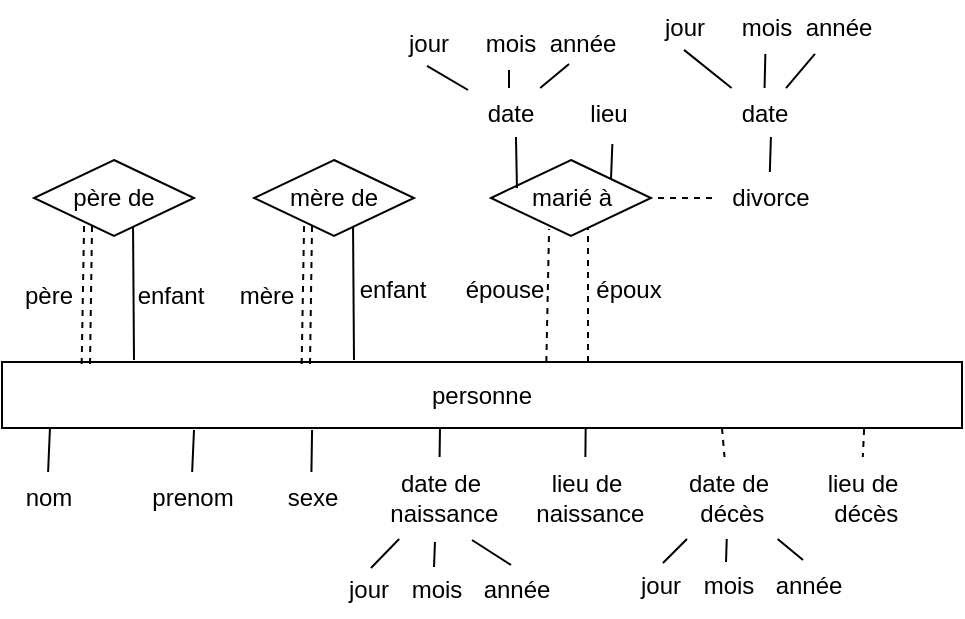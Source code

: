 <mxfile version="20.8.17" type="device" pages="4"><diagram id="WVe-0ThrqalUOwxkGhYZ" name="Question 1"><mxGraphModel dx="493" dy="569" grid="1" gridSize="10" guides="1" tooltips="1" connect="1" arrows="1" fold="1" page="1" pageScale="1" pageWidth="1169" pageHeight="827" math="0" shadow="0"><root><mxCell id="0"/><mxCell id="1" parent="0"/><mxCell id="JS17wNDFb-PcOBEsd1I_-1" value="personne" style="rounded=0;whiteSpace=wrap;html=1;" parent="1" vertex="1"><mxGeometry x="391" y="397" width="480" height="33" as="geometry"/></mxCell><mxCell id="JS17wNDFb-PcOBEsd1I_-2" value="" style="endArrow=none;html=1;rounded=0;exitX=0.05;exitY=0.985;exitDx=0;exitDy=0;exitPerimeter=0;" parent="1" source="JS17wNDFb-PcOBEsd1I_-1" target="JS17wNDFb-PcOBEsd1I_-3" edge="1"><mxGeometry width="50" height="50" relative="1" as="geometry"><mxPoint x="559.292" y="428" as="sourcePoint"/><mxPoint x="530" y="444" as="targetPoint"/></mxGeometry></mxCell><mxCell id="JS17wNDFb-PcOBEsd1I_-3" value="nom" style="text;html=1;align=center;verticalAlign=middle;resizable=0;points=[];autosize=1;strokeColor=none;fillColor=none;" parent="1" vertex="1"><mxGeometry x="393" y="452" width="41" height="26" as="geometry"/></mxCell><mxCell id="JS17wNDFb-PcOBEsd1I_-4" value="prenom" style="text;html=1;align=center;verticalAlign=middle;resizable=0;points=[];autosize=1;strokeColor=none;fillColor=none;" parent="1" vertex="1"><mxGeometry x="456" y="452" width="59" height="26" as="geometry"/></mxCell><mxCell id="JS17wNDFb-PcOBEsd1I_-5" value="" style="endArrow=none;html=1;rounded=0;exitX=0.2;exitY=1.03;exitDx=0;exitDy=0;exitPerimeter=0;" parent="1" source="JS17wNDFb-PcOBEsd1I_-1" target="JS17wNDFb-PcOBEsd1I_-4" edge="1"><mxGeometry width="50" height="50" relative="1" as="geometry"><mxPoint x="570" y="432" as="sourcePoint"/><mxPoint x="620" y="382" as="targetPoint"/></mxGeometry></mxCell><mxCell id="JS17wNDFb-PcOBEsd1I_-6" value="sexe" style="text;html=1;align=center;verticalAlign=middle;resizable=0;points=[];autosize=1;strokeColor=none;fillColor=none;" parent="1" vertex="1"><mxGeometry x="524" y="452" width="43" height="26" as="geometry"/></mxCell><mxCell id="JS17wNDFb-PcOBEsd1I_-7" value="" style="endArrow=none;html=1;rounded=0;exitX=0.323;exitY=1.03;exitDx=0;exitDy=0;exitPerimeter=0;" parent="1" source="JS17wNDFb-PcOBEsd1I_-1" target="JS17wNDFb-PcOBEsd1I_-6" edge="1"><mxGeometry width="50" height="50" relative="1" as="geometry"><mxPoint x="570" y="432" as="sourcePoint"/><mxPoint x="620" y="382" as="targetPoint"/></mxGeometry></mxCell><mxCell id="JS17wNDFb-PcOBEsd1I_-8" value="date de&lt;br&gt;&amp;nbsp;naissance" style="text;html=1;align=center;verticalAlign=middle;resizable=0;points=[];autosize=1;strokeColor=none;fillColor=none;" parent="1" vertex="1"><mxGeometry x="572" y="444.5" width="75" height="41" as="geometry"/></mxCell><mxCell id="JS17wNDFb-PcOBEsd1I_-9" value="lieu de&lt;br&gt;&amp;nbsp;naissance" style="text;html=1;align=center;verticalAlign=middle;resizable=0;points=[];autosize=1;strokeColor=none;fillColor=none;" parent="1" vertex="1"><mxGeometry x="645" y="444.5" width="75" height="41" as="geometry"/></mxCell><mxCell id="JS17wNDFb-PcOBEsd1I_-10" value="" style="endArrow=none;html=1;rounded=0;" parent="1" target="JS17wNDFb-PcOBEsd1I_-8" edge="1"><mxGeometry width="50" height="50" relative="1" as="geometry"><mxPoint x="610" y="430" as="sourcePoint"/><mxPoint x="620" y="367" as="targetPoint"/></mxGeometry></mxCell><mxCell id="JS17wNDFb-PcOBEsd1I_-11" value="" style="endArrow=none;html=1;rounded=0;exitX=0.608;exitY=0.985;exitDx=0;exitDy=0;exitPerimeter=0;" parent="1" source="JS17wNDFb-PcOBEsd1I_-1" target="JS17wNDFb-PcOBEsd1I_-9" edge="1"><mxGeometry width="50" height="50" relative="1" as="geometry"><mxPoint x="570" y="417" as="sourcePoint"/><mxPoint x="620" y="367" as="targetPoint"/></mxGeometry></mxCell><mxCell id="JS17wNDFb-PcOBEsd1I_-12" value="date de&lt;br style=&quot;border-color: var(--border-color);&quot;&gt;&amp;nbsp;décès" style="text;html=1;align=center;verticalAlign=middle;resizable=0;points=[];autosize=1;strokeColor=none;fillColor=none;" parent="1" vertex="1"><mxGeometry x="725" y="444.5" width="58" height="41" as="geometry"/></mxCell><mxCell id="JS17wNDFb-PcOBEsd1I_-13" value="lieu de&lt;br&gt;&amp;nbsp;décès" style="text;html=1;align=center;verticalAlign=middle;resizable=0;points=[];autosize=1;strokeColor=none;fillColor=none;" parent="1" vertex="1"><mxGeometry x="794" y="444.5" width="53" height="41" as="geometry"/></mxCell><mxCell id="JS17wNDFb-PcOBEsd1I_-14" value="" style="endArrow=none;dashed=1;html=1;rounded=0;exitX=0.75;exitY=1;exitDx=0;exitDy=0;" parent="1" source="JS17wNDFb-PcOBEsd1I_-1" target="JS17wNDFb-PcOBEsd1I_-12" edge="1"><mxGeometry width="50" height="50" relative="1" as="geometry"><mxPoint x="646" y="411" as="sourcePoint"/><mxPoint x="696" y="361" as="targetPoint"/></mxGeometry></mxCell><mxCell id="JS17wNDFb-PcOBEsd1I_-15" value="" style="endArrow=none;dashed=1;html=1;rounded=0;exitX=0.898;exitY=1.015;exitDx=0;exitDy=0;exitPerimeter=0;" parent="1" source="JS17wNDFb-PcOBEsd1I_-1" target="JS17wNDFb-PcOBEsd1I_-13" edge="1"><mxGeometry width="50" height="50" relative="1" as="geometry"><mxPoint x="646" y="411" as="sourcePoint"/><mxPoint x="696" y="361" as="targetPoint"/></mxGeometry></mxCell><mxCell id="JS17wNDFb-PcOBEsd1I_-16" value="" style="endArrow=none;html=1;rounded=0;entryX=0.619;entryY=0.868;entryDx=0;entryDy=0;entryPerimeter=0;" parent="1" target="JS17wNDFb-PcOBEsd1I_-18" edge="1"><mxGeometry width="50" height="50" relative="1" as="geometry"><mxPoint x="567" y="396" as="sourcePoint"/><mxPoint x="566" y="329" as="targetPoint"/></mxGeometry></mxCell><mxCell id="JS17wNDFb-PcOBEsd1I_-17" value="enfant" style="text;html=1;align=center;verticalAlign=middle;resizable=0;points=[];autosize=1;strokeColor=none;fillColor=none;" parent="1" vertex="1"><mxGeometry x="560" y="348" width="51" height="26" as="geometry"/></mxCell><mxCell id="JS17wNDFb-PcOBEsd1I_-18" value="mère de" style="rhombus;whiteSpace=wrap;html=1;" parent="1" vertex="1"><mxGeometry x="517" y="296" width="80" height="38" as="geometry"/></mxCell><mxCell id="JS17wNDFb-PcOBEsd1I_-19" value="" style="endArrow=none;dashed=1;html=1;rounded=0;entryX=0.363;entryY=0.816;entryDx=0;entryDy=0;entryPerimeter=0;" parent="1" target="JS17wNDFb-PcOBEsd1I_-18" edge="1"><mxGeometry width="50" height="50" relative="1" as="geometry"><mxPoint x="545" y="398" as="sourcePoint"/><mxPoint x="596" y="361" as="targetPoint"/></mxGeometry></mxCell><mxCell id="JS17wNDFb-PcOBEsd1I_-20" value="" style="endArrow=none;dashed=1;html=1;rounded=0;entryX=0.313;entryY=0.855;entryDx=0;entryDy=0;entryPerimeter=0;exitX=0.333;exitY=0.03;exitDx=0;exitDy=0;exitPerimeter=0;" parent="1" target="JS17wNDFb-PcOBEsd1I_-18" edge="1"><mxGeometry width="50" height="50" relative="1" as="geometry"><mxPoint x="540.84" y="397.99" as="sourcePoint"/><mxPoint x="596" y="361" as="targetPoint"/></mxGeometry></mxCell><mxCell id="JS17wNDFb-PcOBEsd1I_-21" value="mère" style="text;html=1;align=center;verticalAlign=middle;resizable=0;points=[];autosize=1;strokeColor=none;fillColor=none;" parent="1" vertex="1"><mxGeometry x="500" y="351" width="45" height="26" as="geometry"/></mxCell><mxCell id="JS17wNDFb-PcOBEsd1I_-22" value="" style="endArrow=none;html=1;rounded=0;entryX=0.619;entryY=0.868;entryDx=0;entryDy=0;entryPerimeter=0;" parent="1" target="JS17wNDFb-PcOBEsd1I_-24" edge="1"><mxGeometry width="50" height="50" relative="1" as="geometry"><mxPoint x="457" y="396" as="sourcePoint"/><mxPoint x="456" y="329" as="targetPoint"/></mxGeometry></mxCell><mxCell id="JS17wNDFb-PcOBEsd1I_-23" value="enfant" style="text;html=1;align=center;verticalAlign=middle;resizable=0;points=[];autosize=1;strokeColor=none;fillColor=none;" parent="1" vertex="1"><mxGeometry x="449" y="351" width="51" height="26" as="geometry"/></mxCell><mxCell id="JS17wNDFb-PcOBEsd1I_-24" value="père de" style="rhombus;whiteSpace=wrap;html=1;" parent="1" vertex="1"><mxGeometry x="407" y="296" width="80" height="38" as="geometry"/></mxCell><mxCell id="JS17wNDFb-PcOBEsd1I_-25" value="" style="endArrow=none;dashed=1;html=1;rounded=0;entryX=0.363;entryY=0.816;entryDx=0;entryDy=0;entryPerimeter=0;" parent="1" target="JS17wNDFb-PcOBEsd1I_-24" edge="1"><mxGeometry width="50" height="50" relative="1" as="geometry"><mxPoint x="435" y="398" as="sourcePoint"/><mxPoint x="486" y="361" as="targetPoint"/></mxGeometry></mxCell><mxCell id="JS17wNDFb-PcOBEsd1I_-26" value="" style="endArrow=none;dashed=1;html=1;rounded=0;entryX=0.313;entryY=0.855;entryDx=0;entryDy=0;entryPerimeter=0;exitX=0.333;exitY=0.03;exitDx=0;exitDy=0;exitPerimeter=0;" parent="1" target="JS17wNDFb-PcOBEsd1I_-24" edge="1"><mxGeometry width="50" height="50" relative="1" as="geometry"><mxPoint x="430.84" y="397.99" as="sourcePoint"/><mxPoint x="486" y="361" as="targetPoint"/></mxGeometry></mxCell><mxCell id="JS17wNDFb-PcOBEsd1I_-27" value="père" style="text;html=1;align=center;verticalAlign=middle;resizable=0;points=[];autosize=1;strokeColor=none;fillColor=none;" parent="1" vertex="1"><mxGeometry x="393" y="351" width="42" height="26" as="geometry"/></mxCell><mxCell id="JS17wNDFb-PcOBEsd1I_-28" value="époux" style="text;html=1;align=center;verticalAlign=middle;resizable=0;points=[];autosize=1;strokeColor=none;fillColor=none;" parent="1" vertex="1"><mxGeometry x="678.5" y="348" width="51" height="26" as="geometry"/></mxCell><mxCell id="JS17wNDFb-PcOBEsd1I_-29" value="marié à" style="rhombus;whiteSpace=wrap;html=1;" parent="1" vertex="1"><mxGeometry x="635.5" y="296" width="80" height="38" as="geometry"/></mxCell><mxCell id="JS17wNDFb-PcOBEsd1I_-30" value="épouse" style="text;html=1;align=center;verticalAlign=middle;resizable=0;points=[];autosize=1;strokeColor=none;fillColor=none;" parent="1" vertex="1"><mxGeometry x="613" y="348" width="57" height="26" as="geometry"/></mxCell><mxCell id="JS17wNDFb-PcOBEsd1I_-31" value="" style="endArrow=none;html=1;rounded=0;entryX=0.306;entryY=0.211;entryDx=0;entryDy=0;exitX=0.585;exitY=0.942;exitDx=0;exitDy=0;exitPerimeter=0;entryPerimeter=0;" parent="1" source="JS17wNDFb-PcOBEsd1I_-32" edge="1"><mxGeometry width="50" height="50" relative="1" as="geometry"><mxPoint x="644.5" y="278.02" as="sourcePoint"/><mxPoint x="648.48" y="310.038" as="targetPoint"/></mxGeometry></mxCell><mxCell id="JS17wNDFb-PcOBEsd1I_-32" value="date" style="text;html=1;align=center;verticalAlign=middle;resizable=0;points=[];autosize=1;strokeColor=none;fillColor=none;" parent="1" vertex="1"><mxGeometry x="624" y="260.02" width="41" height="26" as="geometry"/></mxCell><mxCell id="JS17wNDFb-PcOBEsd1I_-33" value="lieu" style="text;html=1;align=center;verticalAlign=middle;resizable=0;points=[];autosize=1;strokeColor=none;fillColor=none;" parent="1" vertex="1"><mxGeometry x="673.5" y="258.02" width="40" height="30" as="geometry"/></mxCell><mxCell id="JS17wNDFb-PcOBEsd1I_-34" value="" style="endArrow=none;html=1;rounded=0;entryX=1;entryY=0;entryDx=0;entryDy=0;exitX=0.567;exitY=0.999;exitDx=0;exitDy=0;exitPerimeter=0;" parent="1" source="JS17wNDFb-PcOBEsd1I_-33" target="JS17wNDFb-PcOBEsd1I_-29" edge="1"><mxGeometry width="50" height="50" relative="1" as="geometry"><mxPoint x="526.5" y="412" as="sourcePoint"/><mxPoint x="664.48" y="302.016" as="targetPoint"/></mxGeometry></mxCell><mxCell id="JS17wNDFb-PcOBEsd1I_-35" value="" style="endArrow=none;dashed=1;html=1;rounded=0;" parent="1" source="JS17wNDFb-PcOBEsd1I_-36" edge="1"><mxGeometry width="50" height="50" relative="1" as="geometry"><mxPoint x="741" y="316" as="sourcePoint"/><mxPoint x="715" y="315" as="targetPoint"/></mxGeometry></mxCell><mxCell id="JS17wNDFb-PcOBEsd1I_-36" value="divorce" style="text;html=1;align=center;verticalAlign=middle;resizable=0;points=[];autosize=1;strokeColor=none;fillColor=none;" parent="1" vertex="1"><mxGeometry x="746" y="302" width="57" height="26" as="geometry"/></mxCell><mxCell id="JS17wNDFb-PcOBEsd1I_-37" value="jour" style="text;html=1;align=center;verticalAlign=middle;resizable=0;points=[];autosize=1;strokeColor=none;fillColor=none;" parent="1" vertex="1"><mxGeometry x="555" y="498" width="38" height="26" as="geometry"/></mxCell><mxCell id="JS17wNDFb-PcOBEsd1I_-38" value="" style="endArrow=none;html=1;rounded=0;exitX=0.539;exitY=0.077;exitDx=0;exitDy=0;exitPerimeter=0;" parent="1" source="JS17wNDFb-PcOBEsd1I_-37" target="JS17wNDFb-PcOBEsd1I_-8" edge="1"><mxGeometry width="50" height="50" relative="1" as="geometry"><mxPoint x="644" y="608" as="sourcePoint"/><mxPoint x="694" y="558" as="targetPoint"/></mxGeometry></mxCell><mxCell id="JS17wNDFb-PcOBEsd1I_-39" value="mois" style="text;html=1;align=center;verticalAlign=middle;resizable=0;points=[];autosize=1;strokeColor=none;fillColor=none;" parent="1" vertex="1"><mxGeometry x="586.5" y="498" width="43" height="26" as="geometry"/></mxCell><mxCell id="JS17wNDFb-PcOBEsd1I_-40" value="année" style="text;html=1;align=center;verticalAlign=middle;resizable=0;points=[];autosize=1;strokeColor=none;fillColor=none;" parent="1" vertex="1"><mxGeometry x="622" y="498" width="51" height="26" as="geometry"/></mxCell><mxCell id="JS17wNDFb-PcOBEsd1I_-41" value="" style="endArrow=none;html=1;rounded=0;entryX=0.473;entryY=1.037;entryDx=0;entryDy=0;entryPerimeter=0;exitX=0.477;exitY=0.058;exitDx=0;exitDy=0;exitPerimeter=0;" parent="1" source="JS17wNDFb-PcOBEsd1I_-39" target="JS17wNDFb-PcOBEsd1I_-8" edge="1"><mxGeometry width="50" height="50" relative="1" as="geometry"><mxPoint x="644" y="608" as="sourcePoint"/><mxPoint x="694" y="558" as="targetPoint"/></mxGeometry></mxCell><mxCell id="JS17wNDFb-PcOBEsd1I_-42" value="" style="endArrow=none;html=1;rounded=0;entryX=0.72;entryY=1.012;entryDx=0;entryDy=0;entryPerimeter=0;exitX=0.461;exitY=0.019;exitDx=0;exitDy=0;exitPerimeter=0;" parent="1" source="JS17wNDFb-PcOBEsd1I_-40" target="JS17wNDFb-PcOBEsd1I_-8" edge="1"><mxGeometry width="50" height="50" relative="1" as="geometry"><mxPoint x="644" y="608" as="sourcePoint"/><mxPoint x="694" y="558" as="targetPoint"/></mxGeometry></mxCell><mxCell id="JS17wNDFb-PcOBEsd1I_-43" value="jour" style="text;html=1;align=center;verticalAlign=middle;resizable=0;points=[];autosize=1;strokeColor=none;fillColor=none;" parent="1" vertex="1"><mxGeometry x="701" y="495.5" width="38" height="26" as="geometry"/></mxCell><mxCell id="JS17wNDFb-PcOBEsd1I_-44" value="" style="endArrow=none;html=1;rounded=0;exitX=0.539;exitY=0.077;exitDx=0;exitDy=0;exitPerimeter=0;" parent="1" source="JS17wNDFb-PcOBEsd1I_-43" target="JS17wNDFb-PcOBEsd1I_-12" edge="1"><mxGeometry width="50" height="50" relative="1" as="geometry"><mxPoint x="790" y="605.5" as="sourcePoint"/><mxPoint x="735.576" y="483" as="targetPoint"/></mxGeometry></mxCell><mxCell id="JS17wNDFb-PcOBEsd1I_-45" value="mois" style="text;html=1;align=center;verticalAlign=middle;resizable=0;points=[];autosize=1;strokeColor=none;fillColor=none;" parent="1" vertex="1"><mxGeometry x="732.5" y="495.5" width="43" height="26" as="geometry"/></mxCell><mxCell id="JS17wNDFb-PcOBEsd1I_-46" value="année" style="text;html=1;align=center;verticalAlign=middle;resizable=0;points=[];autosize=1;strokeColor=none;fillColor=none;" parent="1" vertex="1"><mxGeometry x="768" y="495.5" width="51" height="26" as="geometry"/></mxCell><mxCell id="JS17wNDFb-PcOBEsd1I_-47" value="" style="endArrow=none;html=1;rounded=0;exitX=0.477;exitY=0.058;exitDx=0;exitDy=0;exitPerimeter=0;" parent="1" source="JS17wNDFb-PcOBEsd1I_-45" target="JS17wNDFb-PcOBEsd1I_-12" edge="1"><mxGeometry width="50" height="50" relative="1" as="geometry"><mxPoint x="790" y="605.5" as="sourcePoint"/><mxPoint x="753.475" y="484.517" as="targetPoint"/></mxGeometry></mxCell><mxCell id="JS17wNDFb-PcOBEsd1I_-48" value="" style="endArrow=none;html=1;rounded=0;exitX=0.461;exitY=0.019;exitDx=0;exitDy=0;exitPerimeter=0;" parent="1" source="JS17wNDFb-PcOBEsd1I_-46" target="JS17wNDFb-PcOBEsd1I_-12" edge="1"><mxGeometry width="50" height="50" relative="1" as="geometry"><mxPoint x="790" y="605.5" as="sourcePoint"/><mxPoint x="772" y="483.492" as="targetPoint"/></mxGeometry></mxCell><mxCell id="JS17wNDFb-PcOBEsd1I_-49" value="jour" style="text;html=1;align=center;verticalAlign=middle;resizable=0;points=[];autosize=1;strokeColor=none;fillColor=none;" parent="1" vertex="1"><mxGeometry x="585" y="225" width="38" height="26" as="geometry"/></mxCell><mxCell id="JS17wNDFb-PcOBEsd1I_-50" value="" style="endArrow=none;html=1;rounded=0;exitX=0.487;exitY=0.922;exitDx=0;exitDy=0;exitPerimeter=0;" parent="1" source="JS17wNDFb-PcOBEsd1I_-49" target="JS17wNDFb-PcOBEsd1I_-32" edge="1"><mxGeometry width="50" height="50" relative="1" as="geometry"><mxPoint x="677.5" y="340.5" as="sourcePoint"/><mxPoint x="623.076" y="218" as="targetPoint"/></mxGeometry></mxCell><mxCell id="JS17wNDFb-PcOBEsd1I_-51" value="mois" style="text;html=1;align=center;verticalAlign=middle;resizable=0;points=[];autosize=1;strokeColor=none;fillColor=none;" parent="1" vertex="1"><mxGeometry x="623" y="225" width="43" height="26" as="geometry"/></mxCell><mxCell id="JS17wNDFb-PcOBEsd1I_-52" value="année" style="text;html=1;align=center;verticalAlign=middle;resizable=0;points=[];autosize=1;strokeColor=none;fillColor=none;" parent="1" vertex="1"><mxGeometry x="655.5" y="225" width="51" height="26" as="geometry"/></mxCell><mxCell id="JS17wNDFb-PcOBEsd1I_-53" value="" style="endArrow=none;html=1;rounded=0;" parent="1" source="JS17wNDFb-PcOBEsd1I_-51" target="JS17wNDFb-PcOBEsd1I_-32" edge="1"><mxGeometry width="50" height="50" relative="1" as="geometry"><mxPoint x="677.5" y="340.5" as="sourcePoint"/><mxPoint x="640.975" y="219.517" as="targetPoint"/></mxGeometry></mxCell><mxCell id="JS17wNDFb-PcOBEsd1I_-54" value="" style="endArrow=none;html=1;rounded=0;exitX=0.373;exitY=0.885;exitDx=0;exitDy=0;exitPerimeter=0;" parent="1" source="JS17wNDFb-PcOBEsd1I_-52" target="JS17wNDFb-PcOBEsd1I_-32" edge="1"><mxGeometry width="50" height="50" relative="1" as="geometry"><mxPoint x="677.5" y="340.5" as="sourcePoint"/><mxPoint x="659.5" y="218.492" as="targetPoint"/></mxGeometry></mxCell><mxCell id="JS17wNDFb-PcOBEsd1I_-55" value="" style="endArrow=none;html=1;rounded=0;exitX=0.585;exitY=0.942;exitDx=0;exitDy=0;exitPerimeter=0;" parent="1" source="JS17wNDFb-PcOBEsd1I_-56" target="JS17wNDFb-PcOBEsd1I_-36" edge="1"><mxGeometry width="50" height="50" relative="1" as="geometry"><mxPoint x="772.98" y="269.98" as="sourcePoint"/><mxPoint x="776.96" y="301.998" as="targetPoint"/></mxGeometry></mxCell><mxCell id="JS17wNDFb-PcOBEsd1I_-56" value="date" style="text;html=1;align=center;verticalAlign=middle;resizable=0;points=[];autosize=1;strokeColor=none;fillColor=none;" parent="1" vertex="1"><mxGeometry x="751.48" y="260.02" width="41" height="26" as="geometry"/></mxCell><mxCell id="JS17wNDFb-PcOBEsd1I_-57" value="jour" style="text;html=1;align=center;verticalAlign=middle;resizable=0;points=[];autosize=1;strokeColor=none;fillColor=none;" parent="1" vertex="1"><mxGeometry x="713.48" y="216.96" width="38" height="26" as="geometry"/></mxCell><mxCell id="JS17wNDFb-PcOBEsd1I_-58" value="" style="endArrow=none;html=1;rounded=0;exitX=0.487;exitY=0.922;exitDx=0;exitDy=0;exitPerimeter=0;" parent="1" source="JS17wNDFb-PcOBEsd1I_-57" target="JS17wNDFb-PcOBEsd1I_-56" edge="1"><mxGeometry width="50" height="50" relative="1" as="geometry"><mxPoint x="805.98" y="332.46" as="sourcePoint"/><mxPoint x="751.556" y="209.96" as="targetPoint"/></mxGeometry></mxCell><mxCell id="JS17wNDFb-PcOBEsd1I_-59" value="mois" style="text;html=1;align=center;verticalAlign=middle;resizable=0;points=[];autosize=1;strokeColor=none;fillColor=none;" parent="1" vertex="1"><mxGeometry x="751.48" y="216.96" width="43" height="26" as="geometry"/></mxCell><mxCell id="JS17wNDFb-PcOBEsd1I_-60" value="" style="endArrow=none;html=1;rounded=0;" parent="1" source="JS17wNDFb-PcOBEsd1I_-59" target="JS17wNDFb-PcOBEsd1I_-56" edge="1"><mxGeometry width="50" height="50" relative="1" as="geometry"><mxPoint x="805.98" y="332.46" as="sourcePoint"/><mxPoint x="769.455" y="211.477" as="targetPoint"/></mxGeometry></mxCell><mxCell id="JS17wNDFb-PcOBEsd1I_-61" value="" style="endArrow=none;html=1;rounded=0;" parent="1" source="JS17wNDFb-PcOBEsd1I_-62" target="JS17wNDFb-PcOBEsd1I_-56" edge="1"><mxGeometry width="50" height="50" relative="1" as="geometry"><mxPoint x="803.003" y="239.97" as="sourcePoint"/><mxPoint x="787.98" y="210.452" as="targetPoint"/></mxGeometry></mxCell><mxCell id="JS17wNDFb-PcOBEsd1I_-62" value="année" style="text;html=1;align=center;verticalAlign=middle;resizable=0;points=[];autosize=1;strokeColor=none;fillColor=none;" parent="1" vertex="1"><mxGeometry x="783" y="216.96" width="51" height="26" as="geometry"/></mxCell><mxCell id="JS17wNDFb-PcOBEsd1I_-63" value="" style="endArrow=none;dashed=1;html=1;rounded=0;" parent="1" edge="1"><mxGeometry width="50" height="50" relative="1" as="geometry"><mxPoint x="684" y="397" as="sourcePoint"/><mxPoint x="684" y="330" as="targetPoint"/></mxGeometry></mxCell><mxCell id="JS17wNDFb-PcOBEsd1I_-64" value="" style="endArrow=none;dashed=1;html=1;rounded=0;entryX=0.363;entryY=0.908;entryDx=0;entryDy=0;entryPerimeter=0;exitX=0.567;exitY=0;exitDx=0;exitDy=0;exitPerimeter=0;" parent="1" source="JS17wNDFb-PcOBEsd1I_-1" target="JS17wNDFb-PcOBEsd1I_-29" edge="1"><mxGeometry width="50" height="50" relative="1" as="geometry"><mxPoint x="580" y="346" as="sourcePoint"/><mxPoint x="630" y="296" as="targetPoint"/></mxGeometry></mxCell></root></mxGraphModel></diagram><diagram id="R2lEEEUBdFMjLlhIrx00" name="Question 2"><mxGraphModel dx="493" dy="1669" grid="1" gridSize="10" guides="1" tooltips="1" connect="1" arrows="1" fold="1" page="1" pageScale="1" pageWidth="850" pageHeight="1100" math="0" shadow="0" extFonts="Permanent Marker^https://fonts.googleapis.com/css?family=Permanent+Marker"><root><mxCell id="0"/><mxCell id="1" parent="0"/><mxCell id="CKT0J3wuCYP9sG-c2fwP-2" value="Vendeur" style="whiteSpace=wrap;html=1;align=center;" parent="1" vertex="1"><mxGeometry x="400" y="330" width="100" height="40" as="geometry"/></mxCell><mxCell id="CKT0J3wuCYP9sG-c2fwP-11" value="Voiture" style="whiteSpace=wrap;html=1;align=center;" parent="1" vertex="1"><mxGeometry x="640" y="190" width="100" height="40" as="geometry"/></mxCell><mxCell id="CKT0J3wuCYP9sG-c2fwP-16" value="Vente" style="shape=rhombus;perimeter=rhombusPerimeter;whiteSpace=wrap;html=1;align=center;" parent="1" vertex="1"><mxGeometry x="630" y="320" width="120" height="60" as="geometry"/></mxCell><mxCell id="CKT0J3wuCYP9sG-c2fwP-18" value="Client" style="whiteSpace=wrap;html=1;align=center;" parent="1" vertex="1"><mxGeometry x="880" y="330" width="100" height="40" as="geometry"/></mxCell><mxCell id="CKT0J3wuCYP9sG-c2fwP-19" value="" style="endArrow=none;dashed=1;html=1;rounded=0;exitX=-0.024;exitY=0.397;exitDx=0;exitDy=0;entryX=0.966;entryY=0.432;entryDx=0;entryDy=0;entryPerimeter=0;exitPerimeter=0;" parent="1" source="CKT0J3wuCYP9sG-c2fwP-18" target="CKT0J3wuCYP9sG-c2fwP-16" edge="1"><mxGeometry width="50" height="50" relative="1" as="geometry"><mxPoint x="420" y="440" as="sourcePoint"/><mxPoint x="750" y="340" as="targetPoint"/><Array as="points"/></mxGeometry></mxCell><mxCell id="CKT0J3wuCYP9sG-c2fwP-20" value="" style="endArrow=none;html=1;rounded=0;entryX=1;entryY=0.5;entryDx=0;entryDy=0;exitX=0;exitY=0.5;exitDx=0;exitDy=0;" parent="1" source="CKT0J3wuCYP9sG-c2fwP-18" target="CKT0J3wuCYP9sG-c2fwP-16" edge="1"><mxGeometry width="50" height="50" relative="1" as="geometry"><mxPoint x="840" y="340" as="sourcePoint"/><mxPoint x="690" y="380" as="targetPoint"/><Array as="points"/></mxGeometry></mxCell><mxCell id="CKT0J3wuCYP9sG-c2fwP-21" value="" style="endArrow=none;html=1;rounded=0;entryX=0.5;entryY=1;entryDx=0;entryDy=0;" parent="1" source="CKT0J3wuCYP9sG-c2fwP-16" target="CKT0J3wuCYP9sG-c2fwP-11" edge="1"><mxGeometry width="50" height="50" relative="1" as="geometry"><mxPoint x="420" y="440" as="sourcePoint"/><mxPoint x="470" y="390" as="targetPoint"/></mxGeometry></mxCell><mxCell id="CKT0J3wuCYP9sG-c2fwP-27" value="réviser" style="shape=rhombus;perimeter=rhombusPerimeter;whiteSpace=wrap;html=1;align=center;" parent="1" vertex="1"><mxGeometry x="880" y="180" width="120" height="60" as="geometry"/></mxCell><mxCell id="CKT0J3wuCYP9sG-c2fwP-28" value="" style="endArrow=none;html=1;rounded=0;exitX=0.5;exitY=1;exitDx=0;exitDy=0;entryX=0.604;entryY=-0.051;entryDx=0;entryDy=0;entryPerimeter=0;" parent="1" source="CKT0J3wuCYP9sG-c2fwP-27" target="CKT0J3wuCYP9sG-c2fwP-18" edge="1"><mxGeometry width="50" height="50" relative="1" as="geometry"><mxPoint x="420" y="440" as="sourcePoint"/><mxPoint x="900" y="330" as="targetPoint"/></mxGeometry></mxCell><mxCell id="CKT0J3wuCYP9sG-c2fwP-29" value="" style="endArrow=none;dashed=1;html=1;rounded=0;exitX=0.463;exitY=0.995;exitDx=0;exitDy=0;exitPerimeter=0;entryX=0.556;entryY=-0.068;entryDx=0;entryDy=0;entryPerimeter=0;" parent="1" source="CKT0J3wuCYP9sG-c2fwP-27" target="CKT0J3wuCYP9sG-c2fwP-18" edge="1"><mxGeometry width="50" height="50" relative="1" as="geometry"><mxPoint x="420" y="440" as="sourcePoint"/><mxPoint x="640" y="480" as="targetPoint"/></mxGeometry></mxCell><mxCell id="WAp2GSnLnGI5yMCY9LL8-2" value="" style="endArrow=none;html=1;rounded=0;exitX=0.054;exitY=0.522;exitDx=0;exitDy=0;entryX=1;entryY=0.5;entryDx=0;entryDy=0;exitPerimeter=0;" parent="1" source="CKT0J3wuCYP9sG-c2fwP-27" target="CKT0J3wuCYP9sG-c2fwP-11" edge="1"><mxGeometry width="50" height="50" relative="1" as="geometry"><mxPoint x="610" y="310" as="sourcePoint"/><mxPoint x="740" y="235" as="targetPoint"/></mxGeometry></mxCell><mxCell id="WAp2GSnLnGI5yMCY9LL8-3" value="" style="endArrow=none;dashed=1;html=1;rounded=0;entryX=0.047;entryY=0.439;entryDx=0;entryDy=0;exitX=1;exitY=0.409;exitDx=0;exitDy=0;entryPerimeter=0;exitPerimeter=0;" parent="1" source="CKT0J3wuCYP9sG-c2fwP-11" target="CKT0J3wuCYP9sG-c2fwP-27" edge="1"><mxGeometry width="50" height="50" relative="1" as="geometry"><mxPoint x="610" y="310" as="sourcePoint"/><mxPoint x="660" y="260" as="targetPoint"/><Array as="points"/></mxGeometry></mxCell><mxCell id="WAp2GSnLnGI5yMCY9LL8-8" value="Concessionnaire" style="whiteSpace=wrap;html=1;align=center;" parent="1" vertex="1"><mxGeometry x="640" y="-90" width="100" height="40" as="geometry"/></mxCell><mxCell id="WAp2GSnLnGI5yMCY9LL8-9" value="travaille pour" style="shape=rhombus;perimeter=rhombusPerimeter;whiteSpace=wrap;html=1;align=center;" parent="1" vertex="1"><mxGeometry x="390" y="-40" width="120" height="60" as="geometry"/></mxCell><mxCell id="WAp2GSnLnGI5yMCY9LL8-10" value="" style="endArrow=none;html=1;rounded=0;exitX=0.432;exitY=0.012;exitDx=0;exitDy=0;entryX=0.447;entryY=0.967;entryDx=0;entryDy=0;entryPerimeter=0;exitPerimeter=0;" parent="1" source="CKT0J3wuCYP9sG-c2fwP-2" target="WAp2GSnLnGI5yMCY9LL8-9" edge="1"><mxGeometry width="50" height="50" relative="1" as="geometry"><mxPoint x="610" y="230" as="sourcePoint"/><mxPoint x="440" y="10" as="targetPoint"/></mxGeometry></mxCell><mxCell id="WAp2GSnLnGI5yMCY9LL8-11" value="" style="endArrow=none;html=1;rounded=0;entryX=0;entryY=0.5;entryDx=0;entryDy=0;exitX=1;exitY=0.5;exitDx=0;exitDy=0;" parent="1" source="WAp2GSnLnGI5yMCY9LL8-9" target="WAp2GSnLnGI5yMCY9LL8-8" edge="1"><mxGeometry width="50" height="50" relative="1" as="geometry"><mxPoint x="610" y="230" as="sourcePoint"/><mxPoint x="660" y="180" as="targetPoint"/></mxGeometry></mxCell><mxCell id="WAp2GSnLnGI5yMCY9LL8-12" value="" style="endArrow=none;dashed=1;html=1;rounded=0;" parent="1" target="CKT0J3wuCYP9sG-c2fwP-2" edge="1"><mxGeometry width="50" height="50" relative="1" as="geometry"><mxPoint x="450" y="20" as="sourcePoint"/><mxPoint x="640" y="107" as="targetPoint"/></mxGeometry></mxCell><mxCell id="WAp2GSnLnGI5yMCY9LL8-15" value="facture" style="ellipse;whiteSpace=wrap;html=1;align=center;fontStyle=4;" parent="1" vertex="1"><mxGeometry x="640" y="410" width="100" height="40" as="geometry"/></mxCell><mxCell id="WAp2GSnLnGI5yMCY9LL8-16" value="" style="endArrow=none;html=1;rounded=0;entryX=0.5;entryY=1;entryDx=0;entryDy=0;" parent="1" source="WAp2GSnLnGI5yMCY9LL8-15" target="CKT0J3wuCYP9sG-c2fwP-16" edge="1"><mxGeometry width="50" height="50" relative="1" as="geometry"><mxPoint x="340" y="280" as="sourcePoint"/><mxPoint x="340" y="250" as="targetPoint"/></mxGeometry></mxCell><mxCell id="WAp2GSnLnGI5yMCY9LL8-19" value="" style="endArrow=none;dashed=1;html=1;rounded=0;entryX=0.096;entryY=0.383;entryDx=0;entryDy=0;entryPerimeter=0;" parent="1" target="CKT0J3wuCYP9sG-c2fwP-16" edge="1"><mxGeometry width="50" height="50" relative="1" as="geometry"><mxPoint x="500" y="343" as="sourcePoint"/><mxPoint x="690" y="190" as="targetPoint"/></mxGeometry></mxCell><mxCell id="WAp2GSnLnGI5yMCY9LL8-21" value="" style="endArrow=none;html=1;rounded=0;exitX=1;exitY=0.5;exitDx=0;exitDy=0;" parent="1" source="CKT0J3wuCYP9sG-c2fwP-2" target="CKT0J3wuCYP9sG-c2fwP-16" edge="1"><mxGeometry width="50" height="50" relative="1" as="geometry"><mxPoint x="510" y="360" as="sourcePoint"/><mxPoint x="690" y="170" as="targetPoint"/></mxGeometry></mxCell><mxCell id="WAp2GSnLnGI5yMCY9LL8-33" value="numéro de série" style="ellipse;whiteSpace=wrap;html=1;align=center;fontStyle=4;" parent="1" vertex="1"><mxGeometry x="480" y="190" width="100" height="40" as="geometry"/></mxCell><mxCell id="WAp2GSnLnGI5yMCY9LL8-34" value="" style="endArrow=none;html=1;rounded=0;exitX=1;exitY=0.5;exitDx=0;exitDy=0;entryX=0;entryY=0.5;entryDx=0;entryDy=0;" parent="1" source="WAp2GSnLnGI5yMCY9LL8-33" target="CKT0J3wuCYP9sG-c2fwP-11" edge="1"><mxGeometry width="50" height="50" relative="1" as="geometry"><mxPoint x="640" y="220" as="sourcePoint"/><mxPoint x="690" y="170" as="targetPoint"/></mxGeometry></mxCell><mxCell id="WAp2GSnLnGI5yMCY9LL8-41" value="" style="endArrow=none;html=1;rounded=0;entryX=0;entryY=0.5;entryDx=0;entryDy=0;" parent="1" target="HW88POaSreH1CvFXiwQB-8" edge="1"><mxGeometry width="50" height="50" relative="1" as="geometry"><mxPoint x="1000" y="210" as="sourcePoint"/><mxPoint x="1040" y="210" as="targetPoint"/></mxGeometry></mxCell><mxCell id="WAp2GSnLnGI5yMCY9LL8-42" value="pièces" style="ellipse;whiteSpace=wrap;html=1;align=center;dashed=1;" parent="1" vertex="1"><mxGeometry x="1050" y="130" width="100" height="40" as="geometry"/></mxCell><mxCell id="WAp2GSnLnGI5yMCY9LL8-43" value="" style="endArrow=none;html=1;rounded=0;entryX=0;entryY=0.5;entryDx=0;entryDy=0;exitX=1;exitY=0;exitDx=0;exitDy=0;" parent="1" source="CKT0J3wuCYP9sG-c2fwP-27" target="WAp2GSnLnGI5yMCY9LL8-42" edge="1"><mxGeometry width="50" height="50" relative="1" as="geometry"><mxPoint x="730" y="220" as="sourcePoint"/><mxPoint x="780" y="170" as="targetPoint"/></mxGeometry></mxCell><mxCell id="WAp2GSnLnGI5yMCY9LL8-44" value="historique d'entretien" style="shape=ext;margin=3;double=1;whiteSpace=wrap;html=1;align=center;" parent="1" vertex="1"><mxGeometry x="780" y="40" width="100" height="40" as="geometry"/></mxCell><mxCell id="WAp2GSnLnGI5yMCY9LL8-45" value="Concerver" style="shape=rhombus;double=1;perimeter=rhombusPerimeter;whiteSpace=wrap;html=1;align=center;" parent="1" vertex="1"><mxGeometry x="630" y="30" width="120" height="60" as="geometry"/></mxCell><mxCell id="WAp2GSnLnGI5yMCY9LL8-47" value="" style="endArrow=none;dashed=1;html=1;rounded=0;entryX=0.415;entryY=0.992;entryDx=0;entryDy=0;entryPerimeter=0;exitX=0.436;exitY=0.036;exitDx=0;exitDy=0;exitPerimeter=0;" parent="1" source="WAp2GSnLnGI5yMCY9LL8-45" target="WAp2GSnLnGI5yMCY9LL8-8" edge="1"><mxGeometry width="50" height="50" relative="1" as="geometry"><mxPoint x="730" y="150" as="sourcePoint"/><mxPoint x="780" y="100" as="targetPoint"/></mxGeometry></mxCell><mxCell id="WAp2GSnLnGI5yMCY9LL8-48" value="" style="endArrow=none;html=1;rounded=0;entryX=0.5;entryY=1;entryDx=0;entryDy=0;exitX=0.5;exitY=0;exitDx=0;exitDy=0;" parent="1" source="WAp2GSnLnGI5yMCY9LL8-45" target="WAp2GSnLnGI5yMCY9LL8-8" edge="1"><mxGeometry width="50" height="50" relative="1" as="geometry"><mxPoint x="730" y="150" as="sourcePoint"/><mxPoint x="780" y="100" as="targetPoint"/></mxGeometry></mxCell><mxCell id="WAp2GSnLnGI5yMCY9LL8-49" value="" style="endArrow=none;html=1;rounded=0;exitX=1;exitY=0.5;exitDx=0;exitDy=0;entryX=0;entryY=0.5;entryDx=0;entryDy=0;" parent="1" source="WAp2GSnLnGI5yMCY9LL8-45" target="WAp2GSnLnGI5yMCY9LL8-44" edge="1"><mxGeometry width="50" height="50" relative="1" as="geometry"><mxPoint x="730" y="60" as="sourcePoint"/><mxPoint x="780" y="10" as="targetPoint"/></mxGeometry></mxCell><mxCell id="WAp2GSnLnGI5yMCY9LL8-50" value="&lt;span style=&quot;border-bottom: 1px dotted&quot;&gt;numéro de dossier&lt;/span&gt;" style="ellipse;whiteSpace=wrap;html=1;align=center;" parent="1" vertex="1"><mxGeometry x="780" y="-60" width="100" height="40" as="geometry"/></mxCell><mxCell id="WAp2GSnLnGI5yMCY9LL8-51" value="" style="endArrow=none;html=1;rounded=0;exitX=0.5;exitY=1;exitDx=0;exitDy=0;entryX=0.5;entryY=0;entryDx=0;entryDy=0;" parent="1" source="WAp2GSnLnGI5yMCY9LL8-50" target="WAp2GSnLnGI5yMCY9LL8-44" edge="1"><mxGeometry width="50" height="50" relative="1" as="geometry"><mxPoint x="730" y="150" as="sourcePoint"/><mxPoint x="780" y="100" as="targetPoint"/></mxGeometry></mxCell><mxCell id="WAp2GSnLnGI5yMCY9LL8-52" value="" style="endArrow=none;html=1;rounded=0;entryX=0.554;entryY=0.994;entryDx=0;entryDy=0;entryPerimeter=0;" parent="1" target="WAp2GSnLnGI5yMCY9LL8-45" edge="1"><mxGeometry width="50" height="50" relative="1" as="geometry"><mxPoint x="696" y="190" as="sourcePoint"/><mxPoint x="780" y="90" as="targetPoint"/></mxGeometry></mxCell><mxCell id="WAp2GSnLnGI5yMCY9LL8-54" value="" style="endArrow=none;dashed=1;html=1;rounded=0;entryX=0.5;entryY=1;entryDx=0;entryDy=0;exitX=0.5;exitY=0;exitDx=0;exitDy=0;" parent="1" source="CKT0J3wuCYP9sG-c2fwP-11" target="WAp2GSnLnGI5yMCY9LL8-45" edge="1"><mxGeometry width="50" height="50" relative="1" as="geometry"><mxPoint x="730" y="140" as="sourcePoint"/><mxPoint x="780" y="90" as="targetPoint"/></mxGeometry></mxCell><mxCell id="l7bxV955FhpLUf_xygoH-1" value="vendre" style="text;html=1;align=center;verticalAlign=middle;resizable=0;points=[];autosize=1;strokeColor=none;fillColor=none;" parent="1" vertex="1"><mxGeometry x="530" y="315" width="60" height="30" as="geometry"/></mxCell><mxCell id="l7bxV955FhpLUf_xygoH-4" value="acheter" style="text;html=1;align=center;verticalAlign=middle;resizable=0;points=[];autosize=1;strokeColor=none;fillColor=none;" parent="1" vertex="1"><mxGeometry x="790" y="315" width="60" height="30" as="geometry"/></mxCell><mxCell id="HW88POaSreH1CvFXiwQB-1" value="" style="endArrow=none;html=1;rounded=0;" edge="1" parent="1" source="CKT0J3wuCYP9sG-c2fwP-27" target="HW88POaSreH1CvFXiwQB-2"><mxGeometry width="50" height="50" relative="1" as="geometry"><mxPoint x="750" y="110" as="sourcePoint"/><mxPoint x="1070" y="270" as="targetPoint"/></mxGeometry></mxCell><mxCell id="HW88POaSreH1CvFXiwQB-2" value="type" style="ellipse;whiteSpace=wrap;html=1;" vertex="1" parent="1"><mxGeometry x="1050" y="250" width="90" height="40" as="geometry"/></mxCell><mxCell id="HW88POaSreH1CvFXiwQB-3" value="[réparation, entretien]" style="text;html=1;align=center;verticalAlign=middle;resizable=0;points=[];autosize=1;strokeColor=none;fillColor=none;" vertex="1" parent="1"><mxGeometry x="1025" y="285" width="140" height="30" as="geometry"/></mxCell><mxCell id="HW88POaSreH1CvFXiwQB-4" value="" style="endArrow=none;html=1;rounded=0;entryX=0.46;entryY=0.975;entryDx=0;entryDy=0;entryPerimeter=0;" edge="1" parent="1" target="WAp2GSnLnGI5yMCY9LL8-35"><mxGeometry width="50" height="50" relative="1" as="geometry"><mxPoint x="936" y="180" as="sourcePoint"/><mxPoint x="940.7" y="-80" as="targetPoint"/></mxGeometry></mxCell><mxCell id="WAp2GSnLnGI5yMCY9LL8-35" value="Mécanicien" style="whiteSpace=wrap;html=1;align=center;" parent="1" vertex="1"><mxGeometry x="890" y="70" width="100" height="40" as="geometry"/></mxCell><mxCell id="HW88POaSreH1CvFXiwQB-7" value="" style="endArrow=none;dashed=1;html=1;rounded=0;entryX=0.5;entryY=1;entryDx=0;entryDy=0;exitX=0.5;exitY=0;exitDx=0;exitDy=0;" edge="1" parent="1" source="CKT0J3wuCYP9sG-c2fwP-27" target="WAp2GSnLnGI5yMCY9LL8-35"><mxGeometry width="50" height="50" relative="1" as="geometry"><mxPoint x="900" y="120" as="sourcePoint"/><mxPoint x="950" y="70" as="targetPoint"/></mxGeometry></mxCell><mxCell id="HW88POaSreH1CvFXiwQB-8" value="ticket" style="ellipse;whiteSpace=wrap;html=1;" vertex="1" parent="1"><mxGeometry x="1055" y="190" width="90" height="40" as="geometry"/></mxCell></root></mxGraphModel></diagram><diagram id="N74HanyjJWlnVxGZYV-Z" name="Question 3"><mxGraphModel dx="1812" dy="1138" grid="1" gridSize="10" guides="1" tooltips="1" connect="1" arrows="1" fold="1" page="1" pageScale="1" pageWidth="827" pageHeight="1169" math="0" shadow="0"><root><mxCell id="0"/><mxCell id="1" parent="0"/><mxCell id="J3cAqE7yHwT8J72b5WB8-1" value="Fraternité" style="whiteSpace=wrap;html=1;align=center;" parent="1" vertex="1"><mxGeometry x="570" y="360" width="100" height="40" as="geometry"/></mxCell><mxCell id="J3cAqE7yHwT8J72b5WB8-2" value="Frère" style="whiteSpace=wrap;html=1;align=center;" parent="1" vertex="1"><mxGeometry x="150" y="360" width="100" height="40" as="geometry"/></mxCell><mxCell id="J3cAqE7yHwT8J72b5WB8-3" value="Membre" style="shape=rhombus;perimeter=rhombusPerimeter;whiteSpace=wrap;html=1;align=center;" parent="1" vertex="1"><mxGeometry x="354" y="350" width="120" height="60" as="geometry"/></mxCell><mxCell id="J3cAqE7yHwT8J72b5WB8-4" value="" style="endArrow=none;html=1;rounded=0;exitX=1;exitY=0.5;exitDx=0;exitDy=0;entryX=0;entryY=0.5;entryDx=0;entryDy=0;" parent="1" source="J3cAqE7yHwT8J72b5WB8-2" target="J3cAqE7yHwT8J72b5WB8-3" edge="1"><mxGeometry width="50" height="50" relative="1" as="geometry"><mxPoint x="400" y="420" as="sourcePoint"/><mxPoint x="450" y="370" as="targetPoint"/></mxGeometry></mxCell><mxCell id="J3cAqE7yHwT8J72b5WB8-5" value="" style="endArrow=none;html=1;rounded=0;entryX=0;entryY=0.5;entryDx=0;entryDy=0;exitX=1;exitY=0.5;exitDx=0;exitDy=0;" parent="1" source="J3cAqE7yHwT8J72b5WB8-3" target="J3cAqE7yHwT8J72b5WB8-1" edge="1"><mxGeometry width="50" height="50" relative="1" as="geometry"><mxPoint x="400" y="420" as="sourcePoint"/><mxPoint x="450" y="370" as="targetPoint"/></mxGeometry></mxCell><mxCell id="J3cAqE7yHwT8J72b5WB8-6" value="" style="endArrow=none;dashed=1;html=1;rounded=0;exitX=0.944;exitY=0.383;exitDx=0;exitDy=0;exitPerimeter=0;" parent="1" source="J3cAqE7yHwT8J72b5WB8-3" edge="1"><mxGeometry width="50" height="50" relative="1" as="geometry"><mxPoint x="400" y="420" as="sourcePoint"/><mxPoint x="570" y="373" as="targetPoint"/></mxGeometry></mxCell><mxCell id="J3cAqE7yHwT8J72b5WB8-7" value="Diriger" style="shape=rhombus;perimeter=rhombusPerimeter;whiteSpace=wrap;html=1;align=center;" parent="1" vertex="1"><mxGeometry x="740" y="270" width="120" height="60" as="geometry"/></mxCell><mxCell id="J3cAqE7yHwT8J72b5WB8-8" value="" style="endArrow=none;html=1;rounded=0;exitX=0.5;exitY=0;exitDx=0;exitDy=0;entryX=0.5;entryY=1;entryDx=0;entryDy=0;" parent="1" source="J3cAqE7yHwT8J72b5WB8-1" target="J3cAqE7yHwT8J72b5WB8-7" edge="1"><mxGeometry width="50" height="50" relative="1" as="geometry"><mxPoint x="400" y="320" as="sourcePoint"/><mxPoint x="450" y="270" as="targetPoint"/></mxGeometry></mxCell><mxCell id="J3cAqE7yHwT8J72b5WB8-9" value="Conseil exécutif" style="whiteSpace=wrap;html=1;align=center;" parent="1" vertex="1"><mxGeometry x="840" y="190" width="100" height="40" as="geometry"/></mxCell><mxCell id="J3cAqE7yHwT8J72b5WB8-10" value="" style="endArrow=none;html=1;rounded=0;entryX=0.5;entryY=1;entryDx=0;entryDy=0;" parent="1" source="J3cAqE7yHwT8J72b5WB8-7" target="J3cAqE7yHwT8J72b5WB8-9" edge="1"><mxGeometry width="50" height="50" relative="1" as="geometry"><mxPoint x="400" y="320" as="sourcePoint"/><mxPoint x="450" y="270" as="targetPoint"/></mxGeometry></mxCell><mxCell id="J3cAqE7yHwT8J72b5WB8-11" value="&lt;u&gt;président&lt;/u&gt;" style="ellipse;whiteSpace=wrap;html=1;align=center;" parent="1" vertex="1"><mxGeometry x="750" y="80" width="100" height="40" as="geometry"/></mxCell><mxCell id="J3cAqE7yHwT8J72b5WB8-12" value="" style="endArrow=none;html=1;rounded=0;entryX=0.557;entryY=1.033;entryDx=0;entryDy=0;entryPerimeter=0;exitX=0;exitY=0;exitDx=0;exitDy=0;" parent="1" source="J3cAqE7yHwT8J72b5WB8-9" target="J3cAqE7yHwT8J72b5WB8-11" edge="1"><mxGeometry width="50" height="50" relative="1" as="geometry"><mxPoint x="400" y="320" as="sourcePoint"/><mxPoint x="450" y="270" as="targetPoint"/></mxGeometry></mxCell><mxCell id="J3cAqE7yHwT8J72b5WB8-13" value="&lt;u&gt;vice-président&lt;/u&gt;" style="ellipse;whiteSpace=wrap;html=1;align=center;" parent="1" vertex="1"><mxGeometry x="880" y="70" width="100" height="40" as="geometry"/></mxCell><mxCell id="J3cAqE7yHwT8J72b5WB8-14" value="" style="endArrow=none;html=1;rounded=0;entryX=0.5;entryY=0;entryDx=0;entryDy=0;exitX=0.5;exitY=1;exitDx=0;exitDy=0;" parent="1" source="J3cAqE7yHwT8J72b5WB8-13" target="J3cAqE7yHwT8J72b5WB8-9" edge="1"><mxGeometry width="50" height="50" relative="1" as="geometry"><mxPoint x="400" y="320" as="sourcePoint"/><mxPoint x="450" y="270" as="targetPoint"/></mxGeometry></mxCell><mxCell id="J3cAqE7yHwT8J72b5WB8-15" value="&lt;u&gt;secrétaire&lt;/u&gt;" style="ellipse;whiteSpace=wrap;html=1;align=center;" parent="1" vertex="1"><mxGeometry x="970" y="130" width="100" height="40" as="geometry"/></mxCell><mxCell id="J3cAqE7yHwT8J72b5WB8-16" value="" style="endArrow=none;html=1;rounded=0;entryX=0.5;entryY=1;entryDx=0;entryDy=0;exitX=1;exitY=0.5;exitDx=0;exitDy=0;" parent="1" source="J3cAqE7yHwT8J72b5WB8-9" target="J3cAqE7yHwT8J72b5WB8-15" edge="1"><mxGeometry width="50" height="50" relative="1" as="geometry"><mxPoint x="400" y="320" as="sourcePoint"/><mxPoint x="450" y="270" as="targetPoint"/></mxGeometry></mxCell><mxCell id="J3cAqE7yHwT8J72b5WB8-17" value="&lt;u&gt;trésorier&lt;/u&gt;" style="ellipse;whiteSpace=wrap;html=1;align=center;" parent="1" vertex="1"><mxGeometry x="1060" y="190" width="100" height="40" as="geometry"/></mxCell><mxCell id="J3cAqE7yHwT8J72b5WB8-18" value="" style="endArrow=none;html=1;rounded=0;entryX=0;entryY=0.5;entryDx=0;entryDy=0;exitX=1;exitY=0.5;exitDx=0;exitDy=0;" parent="1" source="J3cAqE7yHwT8J72b5WB8-9" target="J3cAqE7yHwT8J72b5WB8-17" edge="1"><mxGeometry width="50" height="50" relative="1" as="geometry"><mxPoint x="400" y="320" as="sourcePoint"/><mxPoint x="450" y="270" as="targetPoint"/></mxGeometry></mxCell><mxCell id="J3cAqE7yHwT8J72b5WB8-20" value="Branche" style="shape=rhombus;double=1;perimeter=rhombusPerimeter;whiteSpace=wrap;html=1;align=center;" parent="1" vertex="1"><mxGeometry x="480" y="450" width="120" height="60" as="geometry"/></mxCell><mxCell id="J3cAqE7yHwT8J72b5WB8-21" value="" style="endArrow=none;html=1;rounded=0;entryX=0.5;entryY=1;entryDx=0;entryDy=0;exitX=0.5;exitY=0;exitDx=0;exitDy=0;" parent="1" source="J3cAqE7yHwT8J72b5WB8-20" target="J3cAqE7yHwT8J72b5WB8-1" edge="1"><mxGeometry width="50" height="50" relative="1" as="geometry"><mxPoint x="400" y="520" as="sourcePoint"/><mxPoint x="450" y="470" as="targetPoint"/></mxGeometry></mxCell><mxCell id="J3cAqE7yHwT8J72b5WB8-22" value="" style="endArrow=none;dashed=1;html=1;rounded=0;exitX=0.429;exitY=0.05;exitDx=0;exitDy=0;exitPerimeter=0;" parent="1" source="J3cAqE7yHwT8J72b5WB8-20" edge="1"><mxGeometry width="50" height="50" relative="1" as="geometry"><mxPoint x="620" y="460" as="sourcePoint"/><mxPoint x="611" y="400" as="targetPoint"/></mxGeometry></mxCell><mxCell id="J3cAqE7yHwT8J72b5WB8-24" value="chapitre" style="shape=ext;margin=3;double=1;whiteSpace=wrap;html=1;align=center;" parent="1" vertex="1"><mxGeometry x="270" y="460" width="100" height="40" as="geometry"/></mxCell><mxCell id="J3cAqE7yHwT8J72b5WB8-25" value="" style="endArrow=none;html=1;rounded=0;entryX=0;entryY=0.5;entryDx=0;entryDy=0;exitX=1;exitY=0.5;exitDx=0;exitDy=0;" parent="1" source="J3cAqE7yHwT8J72b5WB8-24" target="J3cAqE7yHwT8J72b5WB8-20" edge="1"><mxGeometry width="50" height="50" relative="1" as="geometry"><mxPoint x="400" y="520" as="sourcePoint"/><mxPoint x="450" y="470" as="targetPoint"/></mxGeometry></mxCell><mxCell id="J3cAqE7yHwT8J72b5WB8-27" value="" style="endArrow=none;dashed=1;html=1;rounded=0;entryX=0.438;entryY=0.953;entryDx=0;entryDy=0;entryPerimeter=0;exitX=0.425;exitY=0.013;exitDx=0;exitDy=0;exitPerimeter=0;" parent="1" source="J3cAqE7yHwT8J72b5WB8-24" target="J3cAqE7yHwT8J72b5WB8-3" edge="1"><mxGeometry width="50" height="50" relative="1" as="geometry"><mxPoint x="400" y="520" as="sourcePoint"/><mxPoint x="450" y="470" as="targetPoint"/></mxGeometry></mxCell><mxCell id="J3cAqE7yHwT8J72b5WB8-28" value="" style="endArrow=none;html=1;rounded=0;entryX=0.5;entryY=1;entryDx=0;entryDy=0;exitX=0.5;exitY=0;exitDx=0;exitDy=0;" parent="1" source="J3cAqE7yHwT8J72b5WB8-24" target="J3cAqE7yHwT8J72b5WB8-3" edge="1"><mxGeometry width="50" height="50" relative="1" as="geometry"><mxPoint x="400" y="520" as="sourcePoint"/><mxPoint x="450" y="470" as="targetPoint"/></mxGeometry></mxCell><mxCell id="J3cAqE7yHwT8J72b5WB8-29" value="Événement" style="whiteSpace=wrap;html=1;align=center;" parent="1" vertex="1"><mxGeometry x="150" y="100" width="100" height="40" as="geometry"/></mxCell><mxCell id="J3cAqE7yHwT8J72b5WB8-30" value="Organise" style="shape=rhombus;perimeter=rhombusPerimeter;whiteSpace=wrap;html=1;align=center;" parent="1" vertex="1"><mxGeometry x="474" y="110" width="120" height="60" as="geometry"/></mxCell><mxCell id="J3cAqE7yHwT8J72b5WB8-31" value="" style="endArrow=none;html=1;rounded=0;exitX=0;exitY=0;exitDx=0;exitDy=0;entryX=0.957;entryY=0.578;entryDx=0;entryDy=0;entryPerimeter=0;" parent="1" source="J3cAqE7yHwT8J72b5WB8-1" target="J3cAqE7yHwT8J72b5WB8-30" edge="1"><mxGeometry width="50" height="50" relative="1" as="geometry"><mxPoint x="400" y="320" as="sourcePoint"/><mxPoint x="450" y="270" as="targetPoint"/></mxGeometry></mxCell><mxCell id="J3cAqE7yHwT8J72b5WB8-32" value="" style="endArrow=none;html=1;rounded=0;entryX=1;entryY=0.5;entryDx=0;entryDy=0;exitX=0.082;exitY=0.033;exitDx=0;exitDy=0;exitPerimeter=0;dashed=1;" parent="1" source="J3cAqE7yHwT8J72b5WB8-1" target="J3cAqE7yHwT8J72b5WB8-30" edge="1"><mxGeometry width="50" height="50" relative="1" as="geometry"><mxPoint x="400" y="320" as="sourcePoint"/><mxPoint x="450" y="270" as="targetPoint"/></mxGeometry></mxCell><mxCell id="J3cAqE7yHwT8J72b5WB8-34" value="" style="endArrow=none;html=1;rounded=0;exitX=1;exitY=0.5;exitDx=0;exitDy=0;entryX=0.304;entryY=0.175;entryDx=0;entryDy=0;entryPerimeter=0;" parent="1" source="J3cAqE7yHwT8J72b5WB8-29" target="J3cAqE7yHwT8J72b5WB8-30" edge="1"><mxGeometry width="50" height="50" relative="1" as="geometry"><mxPoint x="400" y="320" as="sourcePoint"/><mxPoint x="450" y="270" as="targetPoint"/></mxGeometry></mxCell><mxCell id="J3cAqE7yHwT8J72b5WB8-35" value="Participe" style="shape=rhombus;perimeter=rhombusPerimeter;whiteSpace=wrap;html=1;align=center;" parent="1" vertex="1"><mxGeometry x="140" y="240" width="120" height="60" as="geometry"/></mxCell><mxCell id="J3cAqE7yHwT8J72b5WB8-37" value="" style="endArrow=none;dashed=1;html=1;rounded=0;exitX=0.5;exitY=0;exitDx=0;exitDy=0;entryX=0.5;entryY=1;entryDx=0;entryDy=0;" parent="1" source="J3cAqE7yHwT8J72b5WB8-2" target="J3cAqE7yHwT8J72b5WB8-35" edge="1"><mxGeometry width="50" height="50" relative="1" as="geometry"><mxPoint x="400" y="320" as="sourcePoint"/><mxPoint x="450" y="270" as="targetPoint"/></mxGeometry></mxCell><mxCell id="J3cAqE7yHwT8J72b5WB8-38" value="" style="endArrow=none;dashed=1;html=1;rounded=0;exitX=0.415;exitY=1.054;exitDx=0;exitDy=0;exitPerimeter=0;entryX=0.436;entryY=0.106;entryDx=0;entryDy=0;entryPerimeter=0;" parent="1" source="J3cAqE7yHwT8J72b5WB8-29" target="J3cAqE7yHwT8J72b5WB8-35" edge="1"><mxGeometry width="50" height="50" relative="1" as="geometry"><mxPoint x="400" y="320" as="sourcePoint"/><mxPoint x="450" y="270" as="targetPoint"/></mxGeometry></mxCell><mxCell id="J3cAqE7yHwT8J72b5WB8-39" value="" style="endArrow=none;html=1;rounded=0;exitX=0.5;exitY=1;exitDx=0;exitDy=0;entryX=0.5;entryY=0;entryDx=0;entryDy=0;" parent="1" source="J3cAqE7yHwT8J72b5WB8-29" target="J3cAqE7yHwT8J72b5WB8-35" edge="1"><mxGeometry width="50" height="50" relative="1" as="geometry"><mxPoint x="400" y="320" as="sourcePoint"/><mxPoint x="450" y="270" as="targetPoint"/></mxGeometry></mxCell><mxCell id="J3cAqE7yHwT8J72b5WB8-40" value="Sponsor" style="ellipse;whiteSpace=wrap;html=1;align=center;dashed=1;" parent="1" vertex="1"><mxGeometry x="150" y="10" width="100" height="40" as="geometry"/></mxCell><mxCell id="J3cAqE7yHwT8J72b5WB8-41" value="" style="endArrow=none;html=1;rounded=0;entryX=0.5;entryY=1;entryDx=0;entryDy=0;" parent="1" source="J3cAqE7yHwT8J72b5WB8-29" target="J3cAqE7yHwT8J72b5WB8-40" edge="1"><mxGeometry width="50" height="50" relative="1" as="geometry"><mxPoint x="400" y="320" as="sourcePoint"/><mxPoint x="450" y="270" as="targetPoint"/></mxGeometry></mxCell><mxCell id="J3cAqE7yHwT8J72b5WB8-43" value="Collège" style="ellipse;whiteSpace=wrap;html=1;align=center;" parent="1" vertex="1"><mxGeometry x="-30" y="380" width="100" height="40" as="geometry"/></mxCell><mxCell id="J3cAqE7yHwT8J72b5WB8-44" value="" style="endArrow=none;html=1;rounded=0;exitX=1;exitY=0.5;exitDx=0;exitDy=0;entryX=0;entryY=0.5;entryDx=0;entryDy=0;" parent="1" source="J3cAqE7yHwT8J72b5WB8-43" target="J3cAqE7yHwT8J72b5WB8-2" edge="1"><mxGeometry width="50" height="50" relative="1" as="geometry"><mxPoint x="400" y="320" as="sourcePoint"/><mxPoint x="450" y="270" as="targetPoint"/></mxGeometry></mxCell><mxCell id="J3cAqE7yHwT8J72b5WB8-45" value="Université" style="ellipse;whiteSpace=wrap;html=1;align=center;" parent="1" vertex="1"><mxGeometry x="10" y="440" width="100" height="40" as="geometry"/></mxCell><mxCell id="J3cAqE7yHwT8J72b5WB8-46" value="" style="endArrow=none;html=1;rounded=0;exitX=1;exitY=0.5;exitDx=0;exitDy=0;entryX=0;entryY=1;entryDx=0;entryDy=0;" parent="1" source="J3cAqE7yHwT8J72b5WB8-45" target="J3cAqE7yHwT8J72b5WB8-2" edge="1"><mxGeometry width="50" height="50" relative="1" as="geometry"><mxPoint x="400" y="320" as="sourcePoint"/><mxPoint x="450" y="270" as="targetPoint"/></mxGeometry></mxCell><mxCell id="J3cAqE7yHwT8J72b5WB8-47" value="Cycle" style="ellipse;whiteSpace=wrap;html=1;align=center;" parent="1" vertex="1"><mxGeometry x="10" y="510" width="100" height="40" as="geometry"/></mxCell><mxCell id="J3cAqE7yHwT8J72b5WB8-48" value="" style="endArrow=none;html=1;rounded=0;exitX=0.5;exitY=0;exitDx=0;exitDy=0;entryX=0.5;entryY=1;entryDx=0;entryDy=0;" parent="1" source="J3cAqE7yHwT8J72b5WB8-47" target="J3cAqE7yHwT8J72b5WB8-45" edge="1"><mxGeometry width="50" height="50" relative="1" as="geometry"><mxPoint x="400" y="320" as="sourcePoint"/><mxPoint x="450" y="270" as="targetPoint"/></mxGeometry></mxCell><mxCell id="J3cAqE7yHwT8J72b5WB8-49" value="" style="endArrow=none;html=1;rounded=0;exitX=0;exitY=0;exitDx=0;exitDy=0;entryX=0.669;entryY=0.869;entryDx=0;entryDy=0;entryPerimeter=0;" parent="1" source="J3cAqE7yHwT8J72b5WB8-2" target="J3cAqE7yHwT8J72b5WB8-51" edge="1"><mxGeometry width="50" height="50" relative="1" as="geometry"><mxPoint x="400" y="320" as="sourcePoint"/><mxPoint x="90" y="310" as="targetPoint"/></mxGeometry></mxCell><mxCell id="J3cAqE7yHwT8J72b5WB8-50" value="Cotisation" style="whiteSpace=wrap;html=1;align=center;" parent="1" vertex="1"><mxGeometry x="-50" y="200.0" width="100" height="40" as="geometry"/></mxCell><mxCell id="J3cAqE7yHwT8J72b5WB8-51" value="Payer" style="shape=rhombus;perimeter=rhombusPerimeter;whiteSpace=wrap;html=1;align=center;" parent="1" vertex="1"><mxGeometry x="20" y="280" width="120" height="60" as="geometry"/></mxCell><mxCell id="J3cAqE7yHwT8J72b5WB8-52" value="" style="endArrow=none;html=1;rounded=0;exitX=0.5;exitY=1;exitDx=0;exitDy=0;" parent="1" source="J3cAqE7yHwT8J72b5WB8-50" target="J3cAqE7yHwT8J72b5WB8-51" edge="1"><mxGeometry width="50" height="50" relative="1" as="geometry"><mxPoint x="400" y="320" as="sourcePoint"/><mxPoint x="450" y="270" as="targetPoint"/></mxGeometry></mxCell><mxCell id="J3cAqE7yHwT8J72b5WB8-53" value="" style="endArrow=none;dashed=1;html=1;rounded=0;exitX=0.603;exitY=1.075;exitDx=0;exitDy=0;exitPerimeter=0;entryX=0.385;entryY=0.147;entryDx=0;entryDy=0;entryPerimeter=0;" parent="1" source="J3cAqE7yHwT8J72b5WB8-50" target="J3cAqE7yHwT8J72b5WB8-51" edge="1"><mxGeometry width="50" height="50" relative="1" as="geometry"><mxPoint x="400" y="320" as="sourcePoint"/><mxPoint x="450" y="270" as="targetPoint"/></mxGeometry></mxCell><mxCell id="J3cAqE7yHwT8J72b5WB8-55" value="Alumni" style="whiteSpace=wrap;html=1;align=center;" parent="1" vertex="1"><mxGeometry x="364" y="250" width="100" height="40" as="geometry"/></mxCell><mxCell id="J3cAqE7yHwT8J72b5WB8-58" value="" style="endArrow=none;html=1;rounded=0;" parent="1" source="J3cAqE7yHwT8J72b5WB8-55" edge="1"><mxGeometry width="50" height="50" relative="1" as="geometry"><mxPoint x="730" y="320" as="sourcePoint"/><mxPoint x="410" y="350" as="targetPoint"/></mxGeometry></mxCell><mxCell id="J3cAqE7yHwT8J72b5WB8-61" value="assigner" style="shape=rhombus;perimeter=rhombusPerimeter;whiteSpace=wrap;html=1;align=center;" parent="1" vertex="1"><mxGeometry x="620" y="510" width="120" height="60" as="geometry"/></mxCell><mxCell id="J3cAqE7yHwT8J72b5WB8-62" value="" style="endArrow=none;html=1;rounded=0;entryX=0.862;entryY=0.992;entryDx=0;entryDy=0;exitX=0.333;exitY=0.167;exitDx=0;exitDy=0;exitPerimeter=0;entryPerimeter=0;" parent="1" source="J3cAqE7yHwT8J72b5WB8-61" target="J3cAqE7yHwT8J72b5WB8-1" edge="1"><mxGeometry width="50" height="50" relative="1" as="geometry"><mxPoint x="330" y="520" as="sourcePoint"/><mxPoint x="380" y="470" as="targetPoint"/></mxGeometry></mxCell><mxCell id="J3cAqE7yHwT8J72b5WB8-63" value="" style="endArrow=none;dashed=1;html=1;rounded=0;entryX=0.378;entryY=0.106;entryDx=0;entryDy=0;entryPerimeter=0;" parent="1" target="J3cAqE7yHwT8J72b5WB8-61" edge="1"><mxGeometry width="50" height="50" relative="1" as="geometry"><mxPoint x="660" y="400" as="sourcePoint"/><mxPoint x="380" y="470" as="targetPoint"/></mxGeometry></mxCell><mxCell id="J3cAqE7yHwT8J72b5WB8-64" value="" style="endArrow=none;html=1;rounded=0;exitX=0;exitY=0.5;exitDx=0;exitDy=0;entryX=1;entryY=0.5;entryDx=0;entryDy=0;" parent="1" source="J3cAqE7yHwT8J72b5WB8-61" target="J3cAqE7yHwT8J72b5WB8-66" edge="1"><mxGeometry width="50" height="50" relative="1" as="geometry"><mxPoint x="330" y="520" as="sourcePoint"/><mxPoint x="390" y="540" as="targetPoint"/></mxGeometry></mxCell><mxCell id="J3cAqE7yHwT8J72b5WB8-65" value="" style="endArrow=none;html=1;rounded=0;entryX=0.5;entryY=1;entryDx=0;entryDy=0;exitX=0.5;exitY=1;exitDx=0;exitDy=0;" parent="1" source="J3cAqE7yHwT8J72b5WB8-61" target="J3cAqE7yHwT8J72b5WB8-2" edge="1"><mxGeometry width="50" height="50" relative="1" as="geometry"><mxPoint x="230" y="640" as="sourcePoint"/><mxPoint x="380" y="470" as="targetPoint"/><Array as="points"><mxPoint x="680" y="640"/><mxPoint x="200" y="640"/></Array></mxGeometry></mxCell><mxCell id="J3cAqE7yHwT8J72b5WB8-66" value="majeur" style="whiteSpace=wrap;html=1;align=center;" parent="1" vertex="1"><mxGeometry x="410" y="520" width="100" height="40" as="geometry"/></mxCell><mxCell id="J3cAqE7yHwT8J72b5WB8-68" value="cours à suivre" style="ellipse;shape=doubleEllipse;margin=3;whiteSpace=wrap;html=1;align=center;" parent="1" vertex="1"><mxGeometry x="250" y="520" width="100" height="40" as="geometry"/></mxCell><mxCell id="J3cAqE7yHwT8J72b5WB8-69" value="" style="endArrow=none;html=1;rounded=0;exitX=0;exitY=0.5;exitDx=0;exitDy=0;entryX=1;entryY=0.5;entryDx=0;entryDy=0;" parent="1" source="J3cAqE7yHwT8J72b5WB8-66" target="J3cAqE7yHwT8J72b5WB8-68" edge="1"><mxGeometry width="50" height="50" relative="1" as="geometry"><mxPoint x="330" y="520" as="sourcePoint"/><mxPoint x="380" y="470" as="targetPoint"/></mxGeometry></mxCell><mxCell id="J3cAqE7yHwT8J72b5WB8-70" value="" style="endArrow=none;dashed=1;html=1;rounded=0;entryX=1;entryY=0.75;entryDx=0;entryDy=0;" parent="1" target="J3cAqE7yHwT8J72b5WB8-1" edge="1"><mxGeometry width="50" height="50" relative="1" as="geometry"><mxPoint x="800" y="540" as="sourcePoint"/><mxPoint x="380" y="470" as="targetPoint"/></mxGeometry></mxCell><mxCell id="J3cAqE7yHwT8J72b5WB8-71" value="Suivre" style="shape=rhombus;perimeter=rhombusPerimeter;whiteSpace=wrap;html=1;align=center;" parent="1" vertex="1"><mxGeometry x="780" y="525" width="120" height="60" as="geometry"/></mxCell><mxCell id="J3cAqE7yHwT8J72b5WB8-72" value="" style="endArrow=none;html=1;rounded=0;entryX=1;entryY=1;entryDx=0;entryDy=0;exitX=0.121;exitY=0.369;exitDx=0;exitDy=0;exitPerimeter=0;" parent="1" source="J3cAqE7yHwT8J72b5WB8-71" target="J3cAqE7yHwT8J72b5WB8-1" edge="1"><mxGeometry width="50" height="50" relative="1" as="geometry"><mxPoint x="330" y="520" as="sourcePoint"/><mxPoint x="380" y="470" as="targetPoint"/></mxGeometry></mxCell><mxCell id="J3cAqE7yHwT8J72b5WB8-73" value="" style="endArrow=none;html=1;rounded=0;entryX=1;entryY=0.5;entryDx=0;entryDy=0;" parent="1" target="J3cAqE7yHwT8J72b5WB8-71" edge="1"><mxGeometry width="50" height="50" relative="1" as="geometry"><mxPoint x="950" y="555" as="sourcePoint"/><mxPoint x="380" y="470" as="targetPoint"/></mxGeometry></mxCell><mxCell id="J3cAqE7yHwT8J72b5WB8-74" value="Note" style="whiteSpace=wrap;html=1;align=center;" parent="1" vertex="1"><mxGeometry x="950" y="530" width="100" height="40" as="geometry"/></mxCell><mxCell id="J3cAqE7yHwT8J72b5WB8-75" value="" style="endArrow=none;html=1;rounded=0;exitX=0.5;exitY=1;exitDx=0;exitDy=0;" parent="1" source="J3cAqE7yHwT8J72b5WB8-71" edge="1"><mxGeometry width="50" height="50" relative="1" as="geometry"><mxPoint x="840" y="670" as="sourcePoint"/><mxPoint x="206" y="400" as="targetPoint"/><Array as="points"><mxPoint x="840" y="670"/><mxPoint x="206" y="670"/></Array></mxGeometry></mxCell><mxCell id="J3cAqE7yHwT8J72b5WB8-76" value="" style="endArrow=none;dashed=1;html=1;rounded=0;exitX=0;exitY=0.5;exitDx=0;exitDy=0;" parent="1" source="J3cAqE7yHwT8J72b5WB8-74" target="J3cAqE7yHwT8J72b5WB8-71" edge="1"><mxGeometry width="50" height="50" relative="1" as="geometry"><mxPoint x="990" y="550" as="sourcePoint"/><mxPoint x="730" y="470" as="targetPoint"/></mxGeometry></mxCell><mxCell id="J3cAqE7yHwT8J72b5WB8-77" value="" style="endArrow=none;html=1;rounded=0;exitX=1;exitY=0.5;exitDx=0;exitDy=0;entryX=0;entryY=0.5;entryDx=0;entryDy=0;" parent="1" source="J3cAqE7yHwT8J72b5WB8-74" target="J3cAqE7yHwT8J72b5WB8-78" edge="1"><mxGeometry width="50" height="50" relative="1" as="geometry"><mxPoint x="680" y="520" as="sourcePoint"/><mxPoint x="1160" y="555" as="targetPoint"/></mxGeometry></mxCell><mxCell id="J3cAqE7yHwT8J72b5WB8-78" value="moyenne générale" style="ellipse;shape=doubleEllipse;margin=3;whiteSpace=wrap;html=1;align=center;" parent="1" vertex="1"><mxGeometry x="1141" y="527.5" width="100" height="45" as="geometry"/></mxCell><mxCell id="J3cAqE7yHwT8J72b5WB8-79" style="edgeStyle=orthogonalEdgeStyle;rounded=0;orthogonalLoop=1;jettySize=auto;html=1;exitX=0.5;exitY=1;exitDx=0;exitDy=0;" parent="1" source="J3cAqE7yHwT8J72b5WB8-40" target="J3cAqE7yHwT8J72b5WB8-40" edge="1"><mxGeometry relative="1" as="geometry"/></mxCell><mxCell id="J3cAqE7yHwT8J72b5WB8-80" value="" style="endArrow=none;dashed=1;html=1;rounded=0;entryX=1;entryY=0.5;entryDx=0;entryDy=0;" parent="1" target="J3cAqE7yHwT8J72b5WB8-35" edge="1"><mxGeometry width="50" height="50" relative="1" as="geometry"><mxPoint x="360" y="270" as="sourcePoint"/><mxPoint x="580" y="360" as="targetPoint"/></mxGeometry></mxCell></root></mxGraphModel></diagram><diagram id="0xKJkBbsRmE30w16x120" name="Q3"><mxGraphModel dx="1812" dy="2307" grid="1" gridSize="10" guides="1" tooltips="1" connect="1" arrows="1" fold="1" page="1" pageScale="1" pageWidth="827" pageHeight="1169" math="0" shadow="0"><root><mxCell id="0"/><mxCell id="1" parent="0"/><mxCell id="fSKQDJzoH4eJ0g10C7Tc-1" value="Fraternité" style="whiteSpace=wrap;html=1;align=center;" parent="1" vertex="1"><mxGeometry x="370" y="320" width="250" height="40" as="geometry"/></mxCell><mxCell id="fSKQDJzoH4eJ0g10C7Tc-2" value="nom" style="ellipse;whiteSpace=wrap;html=1;align=center;fontStyle=4;" parent="1" vertex="1"><mxGeometry x="280" y="210" width="100" height="40" as="geometry"/></mxCell><mxCell id="fSKQDJzoH4eJ0g10C7Tc-3" value="" style="endArrow=none;html=1;rounded=0;entryX=0.5;entryY=1;entryDx=0;entryDy=0;exitX=0.092;exitY=0.05;exitDx=0;exitDy=0;exitPerimeter=0;" parent="1" source="fSKQDJzoH4eJ0g10C7Tc-1" target="fSKQDJzoH4eJ0g10C7Tc-2" edge="1"><mxGeometry width="50" height="50" relative="1" as="geometry"><mxPoint x="390" y="420" as="sourcePoint"/><mxPoint x="440" y="370" as="targetPoint"/></mxGeometry></mxCell><mxCell id="fSKQDJzoH4eJ0g10C7Tc-4" value="adresse" style="ellipse;whiteSpace=wrap;html=1;align=center;" parent="1" vertex="1"><mxGeometry x="395" y="200" width="100" height="40" as="geometry"/></mxCell><mxCell id="fSKQDJzoH4eJ0g10C7Tc-5" value="" style="endArrow=none;html=1;rounded=0;entryX=0.5;entryY=1;entryDx=0;entryDy=0;" parent="1" source="fSKQDJzoH4eJ0g10C7Tc-1" target="fSKQDJzoH4eJ0g10C7Tc-4" edge="1"><mxGeometry width="50" height="50" relative="1" as="geometry"><mxPoint x="390" y="420" as="sourcePoint"/><mxPoint x="440" y="370" as="targetPoint"/></mxGeometry></mxCell><mxCell id="fSKQDJzoH4eJ0g10C7Tc-7" value="date de fondation" style="ellipse;whiteSpace=wrap;html=1;align=center;" parent="1" vertex="1"><mxGeometry x="520" y="200" width="100" height="40" as="geometry"/></mxCell><mxCell id="fSKQDJzoH4eJ0g10C7Tc-8" value="" style="endArrow=none;html=1;rounded=0;entryX=0.5;entryY=1;entryDx=0;entryDy=0;exitX=0.75;exitY=0;exitDx=0;exitDy=0;" parent="1" source="fSKQDJzoH4eJ0g10C7Tc-1" target="fSKQDJzoH4eJ0g10C7Tc-7" edge="1"><mxGeometry width="50" height="50" relative="1" as="geometry"><mxPoint x="390" y="420" as="sourcePoint"/><mxPoint x="440" y="370" as="targetPoint"/></mxGeometry></mxCell><mxCell id="fSKQDJzoH4eJ0g10C7Tc-9" value="nombre de membres" style="ellipse;whiteSpace=wrap;html=1;align=center;" parent="1" vertex="1"><mxGeometry x="620" y="230" width="100" height="40" as="geometry"/></mxCell><mxCell id="fSKQDJzoH4eJ0g10C7Tc-10" value="" style="endArrow=none;html=1;rounded=0;entryX=0;entryY=1;entryDx=0;entryDy=0;exitX=0.924;exitY=0.05;exitDx=0;exitDy=0;exitPerimeter=0;" parent="1" source="fSKQDJzoH4eJ0g10C7Tc-1" target="fSKQDJzoH4eJ0g10C7Tc-9" edge="1"><mxGeometry width="50" height="50" relative="1" as="geometry"><mxPoint x="390" y="420" as="sourcePoint"/><mxPoint x="440" y="370" as="targetPoint"/></mxGeometry></mxCell><mxCell id="fSKQDJzoH4eJ0g10C7Tc-11" value="Membre" style="whiteSpace=wrap;html=1;align=center;" parent="1" vertex="1"><mxGeometry x="-260" y="330" width="100" height="40" as="geometry"/></mxCell><mxCell id="fSKQDJzoH4eJ0g10C7Tc-12" value="appartient à&amp;nbsp;" style="shape=rhombus;perimeter=rhombusPerimeter;whiteSpace=wrap;html=1;align=center;" parent="1" vertex="1"><mxGeometry x="80" y="320" width="120" height="60" as="geometry"/></mxCell><mxCell id="fSKQDJzoH4eJ0g10C7Tc-13" value="" style="endArrow=none;html=1;rounded=0;exitX=1;exitY=0.5;exitDx=0;exitDy=0;entryX=0;entryY=0.75;entryDx=0;entryDy=0;" parent="1" source="fSKQDJzoH4eJ0g10C7Tc-12" target="fSKQDJzoH4eJ0g10C7Tc-1" edge="1"><mxGeometry width="50" height="50" relative="1" as="geometry"><mxPoint x="390" y="410" as="sourcePoint"/><mxPoint x="440" y="360" as="targetPoint"/></mxGeometry></mxCell><mxCell id="fSKQDJzoH4eJ0g10C7Tc-14" value="" style="endArrow=none;html=1;rounded=0;exitX=1;exitY=0.5;exitDx=0;exitDy=0;entryX=0;entryY=0.5;entryDx=0;entryDy=0;" parent="1" source="fSKQDJzoH4eJ0g10C7Tc-11" target="fSKQDJzoH4eJ0g10C7Tc-12" edge="1"><mxGeometry width="50" height="50" relative="1" as="geometry"><mxPoint x="390" y="410" as="sourcePoint"/><mxPoint x="440" y="360" as="targetPoint"/></mxGeometry></mxCell><mxCell id="K-fJbc8Xsc7GUlSNNBoS-1" value="" style="endArrow=none;dashed=1;html=1;rounded=0;exitX=0.942;exitY=0.433;exitDx=0;exitDy=0;exitPerimeter=0;" parent="1" source="fSKQDJzoH4eJ0g10C7Tc-12" edge="1"><mxGeometry width="50" height="50" relative="1" as="geometry"><mxPoint x="390" y="410" as="sourcePoint"/><mxPoint x="370" y="346" as="targetPoint"/></mxGeometry></mxCell><mxCell id="K-fJbc8Xsc7GUlSNNBoS-2" value="Conseil exécutif" style="whiteSpace=wrap;html=1;align=center;" parent="1" vertex="1"><mxGeometry x="390" y="560" width="100" height="40" as="geometry"/></mxCell><mxCell id="K-fJbc8Xsc7GUlSNNBoS-3" value="dirige" style="shape=rhombus;perimeter=rhombusPerimeter;whiteSpace=wrap;html=1;align=center;" parent="1" vertex="1"><mxGeometry x="380" y="430" width="120" height="60" as="geometry"/></mxCell><mxCell id="K-fJbc8Xsc7GUlSNNBoS-4" value="" style="endArrow=none;html=1;rounded=0;exitX=0.5;exitY=0;exitDx=0;exitDy=0;entryX=0.5;entryY=1;entryDx=0;entryDy=0;" parent="1" source="K-fJbc8Xsc7GUlSNNBoS-2" target="K-fJbc8Xsc7GUlSNNBoS-3" edge="1"><mxGeometry width="50" height="50" relative="1" as="geometry"><mxPoint x="390" y="410" as="sourcePoint"/><mxPoint x="250" y="490" as="targetPoint"/></mxGeometry></mxCell><mxCell id="K-fJbc8Xsc7GUlSNNBoS-5" value="" style="endArrow=none;html=1;rounded=0;exitX=0.5;exitY=0;exitDx=0;exitDy=0;" parent="1" source="K-fJbc8Xsc7GUlSNNBoS-3" edge="1"><mxGeometry width="50" height="50" relative="1" as="geometry"><mxPoint x="390" y="410" as="sourcePoint"/><mxPoint x="440" y="360" as="targetPoint"/></mxGeometry></mxCell><mxCell id="K-fJbc8Xsc7GUlSNNBoS-6" value="Chapitre" style="whiteSpace=wrap;html=1;align=center;" parent="1" vertex="1"><mxGeometry x="-310" y="40" width="100" height="40" as="geometry"/></mxCell><mxCell id="K-fJbc8Xsc7GUlSNNBoS-7" value="payer" style="shape=rhombus;perimeter=rhombusPerimeter;whiteSpace=wrap;html=1;align=center;" parent="1" vertex="1"><mxGeometry x="-20" y="250" width="120" height="60" as="geometry"/></mxCell><mxCell id="K-fJbc8Xsc7GUlSNNBoS-8" value="" style="endArrow=none;html=1;rounded=0;exitX=0.5;exitY=0;exitDx=0;exitDy=0;entryX=0.442;entryY=0.917;entryDx=0;entryDy=0;entryPerimeter=0;" parent="1" source="fSKQDJzoH4eJ0g10C7Tc-11" target="K-fJbc8Xsc7GUlSNNBoS-7" edge="1"><mxGeometry width="50" height="50" relative="1" as="geometry"><mxPoint x="390" y="410" as="sourcePoint"/><mxPoint x="-10" y="260" as="targetPoint"/></mxGeometry></mxCell><mxCell id="K-fJbc8Xsc7GUlSNNBoS-9" value="" style="endArrow=none;html=1;rounded=0;exitX=0.25;exitY=1;exitDx=0;exitDy=0;" parent="1" source="K-fJbc8Xsc7GUlSNNBoS-6" target="K-fJbc8Xsc7GUlSNNBoS-18" edge="1"><mxGeometry width="50" height="50" relative="1" as="geometry"><mxPoint x="390" y="410" as="sourcePoint"/><mxPoint x="-220" y="300" as="targetPoint"/></mxGeometry></mxCell><mxCell id="K-fJbc8Xsc7GUlSNNBoS-10" value="" style="endArrow=none;dashed=1;html=1;rounded=0;exitX=1;exitY=0;exitDx=0;exitDy=0;entryX=0.35;entryY=1;entryDx=0;entryDy=0;entryPerimeter=0;" parent="1" source="K-fJbc8Xsc7GUlSNNBoS-18" target="K-fJbc8Xsc7GUlSNNBoS-6" edge="1"><mxGeometry width="50" height="50" relative="1" as="geometry"><mxPoint x="-250" y="330" as="sourcePoint"/><mxPoint x="-240" y="140" as="targetPoint"/></mxGeometry></mxCell><mxCell id="K-fJbc8Xsc7GUlSNNBoS-11" value="Événement" style="whiteSpace=wrap;html=1;align=center;" parent="1" vertex="1"><mxGeometry x="20" y="600" width="100" height="40" as="geometry"/></mxCell><mxCell id="K-fJbc8Xsc7GUlSNNBoS-12" value="organise" style="shape=rhombus;perimeter=rhombusPerimeter;whiteSpace=wrap;html=1;align=center;" parent="1" vertex="1"><mxGeometry x="160" y="430" width="120" height="60" as="geometry"/></mxCell><mxCell id="K-fJbc8Xsc7GUlSNNBoS-14" value="" style="endArrow=none;html=1;rounded=0;exitX=1;exitY=0;exitDx=0;exitDy=0;entryX=0.132;entryY=1.025;entryDx=0;entryDy=0;entryPerimeter=0;" parent="1" source="K-fJbc8Xsc7GUlSNNBoS-12" target="fSKQDJzoH4eJ0g10C7Tc-1" edge="1"><mxGeometry width="50" height="50" relative="1" as="geometry"><mxPoint x="390" y="410" as="sourcePoint"/><mxPoint x="440" y="360" as="targetPoint"/></mxGeometry></mxCell><mxCell id="K-fJbc8Xsc7GUlSNNBoS-15" value="" style="endArrow=none;dashed=1;html=1;rounded=0;entryX=0.084;entryY=1.025;entryDx=0;entryDy=0;entryPerimeter=0;" parent="1" target="fSKQDJzoH4eJ0g10C7Tc-1" edge="1"><mxGeometry width="50" height="50" relative="1" as="geometry"><mxPoint x="240" y="445" as="sourcePoint"/><mxPoint x="440" y="360" as="targetPoint"/></mxGeometry></mxCell><mxCell id="K-fJbc8Xsc7GUlSNNBoS-16" value="" style="endArrow=none;html=1;rounded=0;exitX=1;exitY=0.5;exitDx=0;exitDy=0;entryX=0;entryY=1;entryDx=0;entryDy=0;" parent="1" source="K-fJbc8Xsc7GUlSNNBoS-11" target="K-fJbc8Xsc7GUlSNNBoS-12" edge="1"><mxGeometry width="50" height="50" relative="1" as="geometry"><mxPoint x="390" y="410" as="sourcePoint"/><mxPoint x="440" y="360" as="targetPoint"/></mxGeometry></mxCell><mxCell id="K-fJbc8Xsc7GUlSNNBoS-17" value="Majeur" style="whiteSpace=wrap;html=1;align=center;" parent="1" vertex="1"><mxGeometry x="-413" y="460" width="100" height="40" as="geometry"/></mxCell><mxCell id="K-fJbc8Xsc7GUlSNNBoS-18" value="affecté" style="shape=rhombus;perimeter=rhombusPerimeter;whiteSpace=wrap;html=1;align=center;" parent="1" vertex="1"><mxGeometry x="-543" y="300" width="80" height="40" as="geometry"/></mxCell><mxCell id="K-fJbc8Xsc7GUlSNNBoS-19" value="" style="endArrow=none;html=1;rounded=0;exitX=1;exitY=0.5;exitDx=0;exitDy=0;entryX=0;entryY=0.5;entryDx=0;entryDy=0;" parent="1" source="K-fJbc8Xsc7GUlSNNBoS-18" target="fSKQDJzoH4eJ0g10C7Tc-11" edge="1"><mxGeometry width="50" height="50" relative="1" as="geometry"><mxPoint x="-190" y="350" as="sourcePoint"/><mxPoint x="-10" y="360" as="targetPoint"/></mxGeometry></mxCell><mxCell id="K-fJbc8Xsc7GUlSNNBoS-20" value="" style="endArrow=none;html=1;rounded=0;exitX=0.5;exitY=1;exitDx=0;exitDy=0;entryX=0.5;entryY=0;entryDx=0;entryDy=0;" parent="1" source="q6NJ6_NUCQyiuj6M8qdJ-1" target="K-fJbc8Xsc7GUlSNNBoS-17" edge="1"><mxGeometry width="50" height="50" relative="1" as="geometry"><mxPoint x="-60" y="410" as="sourcePoint"/><mxPoint x="-10" y="360" as="targetPoint"/></mxGeometry></mxCell><mxCell id="K-fJbc8Xsc7GUlSNNBoS-21" value="" style="endArrow=none;dashed=1;html=1;rounded=0;entryX=0.61;entryY=-0.025;entryDx=0;entryDy=0;entryPerimeter=0;exitX=0.65;exitY=0.975;exitDx=0;exitDy=0;exitPerimeter=0;" parent="1" source="q6NJ6_NUCQyiuj6M8qdJ-1" target="K-fJbc8Xsc7GUlSNNBoS-17" edge="1"><mxGeometry width="50" height="50" relative="1" as="geometry"><mxPoint x="-259" y="380" as="sourcePoint"/><mxPoint x="-10" y="360" as="targetPoint"/></mxGeometry></mxCell><mxCell id="K-fJbc8Xsc7GUlSNNBoS-28" value="Participer" style="shape=rhombus;perimeter=rhombusPerimeter;whiteSpace=wrap;html=1;align=center;" parent="1" vertex="1"><mxGeometry x="-70" y="450" width="120" height="60" as="geometry"/></mxCell><mxCell id="K-fJbc8Xsc7GUlSNNBoS-29" value="" style="endArrow=none;html=1;rounded=0;entryX=0.5;entryY=1;entryDx=0;entryDy=0;exitX=0.43;exitY=0;exitDx=0;exitDy=0;exitPerimeter=0;" parent="1" source="K-fJbc8Xsc7GUlSNNBoS-11" target="K-fJbc8Xsc7GUlSNNBoS-28" edge="1"><mxGeometry width="50" height="50" relative="1" as="geometry"><mxPoint x="-10" y="590" as="sourcePoint"/><mxPoint x="90" y="360" as="targetPoint"/></mxGeometry></mxCell><mxCell id="K-fJbc8Xsc7GUlSNNBoS-30" value="" style="endArrow=none;dashed=1;html=1;rounded=0;exitX=0.558;exitY=1.017;exitDx=0;exitDy=0;exitPerimeter=0;entryX=0.5;entryY=0;entryDx=0;entryDy=0;" parent="1" source="K-fJbc8Xsc7GUlSNNBoS-28" target="K-fJbc8Xsc7GUlSNNBoS-11" edge="1"><mxGeometry width="50" height="50" relative="1" as="geometry"><mxPoint x="40" y="410" as="sourcePoint"/><mxPoint y="590" as="targetPoint"/></mxGeometry></mxCell><mxCell id="K-fJbc8Xsc7GUlSNNBoS-31" value="" style="endArrow=none;html=1;rounded=0;exitX=0.5;exitY=1;exitDx=0;exitDy=0;" parent="1" source="fSKQDJzoH4eJ0g10C7Tc-11" target="K-fJbc8Xsc7GUlSNNBoS-28" edge="1"><mxGeometry width="50" height="50" relative="1" as="geometry"><mxPoint x="40" y="410" as="sourcePoint"/><mxPoint x="90" y="360" as="targetPoint"/></mxGeometry></mxCell><mxCell id="K-fJbc8Xsc7GUlSNNBoS-32" value="" style="endArrow=none;dashed=1;html=1;rounded=0;entryX=0.308;entryY=0.167;entryDx=0;entryDy=0;exitX=0.64;exitY=1;exitDx=0;exitDy=0;exitPerimeter=0;entryPerimeter=0;" parent="1" source="fSKQDJzoH4eJ0g10C7Tc-11" target="K-fJbc8Xsc7GUlSNNBoS-28" edge="1"><mxGeometry width="50" height="50" relative="1" as="geometry"><mxPoint x="-50" y="370" as="sourcePoint"/><mxPoint x="90" y="360" as="targetPoint"/></mxGeometry></mxCell><mxCell id="K-fJbc8Xsc7GUlSNNBoS-33" value="Allumni" style="whiteSpace=wrap;html=1;align=center;" parent="1" vertex="1"><mxGeometry x="-130" y="720" width="100" height="40" as="geometry"/></mxCell><mxCell id="K-fJbc8Xsc7GUlSNNBoS-34" value="devenir" style="shape=rhombus;perimeter=rhombusPerimeter;whiteSpace=wrap;html=1;align=center;" parent="1" vertex="1"><mxGeometry x="-180" y="520" width="120" height="60" as="geometry"/></mxCell><mxCell id="K-fJbc8Xsc7GUlSNNBoS-35" value="" style="endArrow=none;html=1;rounded=0;exitX=0.16;exitY=1;exitDx=0;exitDy=0;exitPerimeter=0;entryX=0.433;entryY=0.067;entryDx=0;entryDy=0;entryPerimeter=0;" parent="1" source="fSKQDJzoH4eJ0g10C7Tc-11" target="K-fJbc8Xsc7GUlSNNBoS-34" edge="1"><mxGeometry width="50" height="50" relative="1" as="geometry"><mxPoint x="40" y="410" as="sourcePoint"/><mxPoint x="90" y="360" as="targetPoint"/></mxGeometry></mxCell><mxCell id="K-fJbc8Xsc7GUlSNNBoS-36" value="" style="endArrow=none;dashed=1;html=1;rounded=0;exitX=0.25;exitY=1;exitDx=0;exitDy=0;entryX=0.5;entryY=0;entryDx=0;entryDy=0;" parent="1" source="fSKQDJzoH4eJ0g10C7Tc-11" target="K-fJbc8Xsc7GUlSNNBoS-34" edge="1"><mxGeometry width="50" height="50" relative="1" as="geometry"><mxPoint x="40" y="410" as="sourcePoint"/><mxPoint x="90" y="360" as="targetPoint"/></mxGeometry></mxCell><mxCell id="K-fJbc8Xsc7GUlSNNBoS-37" value="" style="endArrow=none;html=1;rounded=0;exitX=0.5;exitY=1;exitDx=0;exitDy=0;entryX=0.25;entryY=0;entryDx=0;entryDy=0;" parent="1" source="K-fJbc8Xsc7GUlSNNBoS-34" target="K-fJbc8Xsc7GUlSNNBoS-33" edge="1"><mxGeometry width="50" height="50" relative="1" as="geometry"><mxPoint x="40" y="410" as="sourcePoint"/><mxPoint x="90" y="360" as="targetPoint"/></mxGeometry></mxCell><mxCell id="K-fJbc8Xsc7GUlSNNBoS-38" value="" style="endArrow=none;dashed=1;html=1;rounded=0;exitX=0.558;exitY=1;exitDx=0;exitDy=0;exitPerimeter=0;entryX=0.32;entryY=0;entryDx=0;entryDy=0;entryPerimeter=0;" parent="1" source="K-fJbc8Xsc7GUlSNNBoS-34" target="K-fJbc8Xsc7GUlSNNBoS-33" edge="1"><mxGeometry width="50" height="50" relative="1" as="geometry"><mxPoint x="40" y="410" as="sourcePoint"/><mxPoint x="90" y="360" as="targetPoint"/></mxGeometry></mxCell><mxCell id="K-fJbc8Xsc7GUlSNNBoS-39" value="" style="endArrow=none;html=1;rounded=0;exitX=0.75;exitY=0;exitDx=0;exitDy=0;entryX=0;entryY=1;entryDx=0;entryDy=0;" parent="1" source="K-fJbc8Xsc7GUlSNNBoS-33" target="K-fJbc8Xsc7GUlSNNBoS-28" edge="1"><mxGeometry width="50" height="50" relative="1" as="geometry"><mxPoint x="40" y="410" as="sourcePoint"/><mxPoint x="90" y="360" as="targetPoint"/></mxGeometry></mxCell><mxCell id="K-fJbc8Xsc7GUlSNNBoS-40" value="" style="endArrow=none;dashed=1;html=1;rounded=0;exitX=0.317;exitY=0.883;exitDx=0;exitDy=0;exitPerimeter=0;entryX=0.82;entryY=0;entryDx=0;entryDy=0;entryPerimeter=0;" parent="1" source="K-fJbc8Xsc7GUlSNNBoS-28" target="K-fJbc8Xsc7GUlSNNBoS-33" edge="1"><mxGeometry width="50" height="50" relative="1" as="geometry"><mxPoint x="40" y="410" as="sourcePoint"/><mxPoint x="90" y="360" as="targetPoint"/></mxGeometry></mxCell><mxCell id="kk403oZD3s57pLmP14zg-1" value="" style="endArrow=none;html=1;rounded=0;entryX=1;entryY=0.5;entryDx=0;entryDy=0;" parent="1" target="K-fJbc8Xsc7GUlSNNBoS-6" edge="1"><mxGeometry width="50" height="50" relative="1" as="geometry"><mxPoint x="140" y="320" as="sourcePoint"/><mxPoint x="90" y="360" as="targetPoint"/><Array as="points"><mxPoint x="160" y="40"/></Array></mxGeometry></mxCell><mxCell id="kk403oZD3s57pLmP14zg-3" value="" style="endArrow=none;html=1;rounded=0;entryX=0.5;entryY=0;entryDx=0;entryDy=0;exitX=0.5;exitY=1;exitDx=0;exitDy=0;" parent="1" source="kk403oZD3s57pLmP14zg-4" target="K-fJbc8Xsc7GUlSNNBoS-7" edge="1"><mxGeometry width="50" height="50" relative="1" as="geometry"><mxPoint x="-40" y="150" as="sourcePoint"/><mxPoint x="90" y="360" as="targetPoint"/><Array as="points"/></mxGeometry></mxCell><mxCell id="kk403oZD3s57pLmP14zg-4" value="costisation" style="whiteSpace=wrap;html=1;align=center;" parent="1" vertex="1"><mxGeometry y="150" width="100" height="40" as="geometry"/></mxCell><mxCell id="kk403oZD3s57pLmP14zg-6" value="" style="endArrow=none;dashed=1;html=1;rounded=0;entryX=0.442;entryY=0.967;entryDx=0;entryDy=0;entryPerimeter=0;exitX=0.64;exitY=0.025;exitDx=0;exitDy=0;exitPerimeter=0;" parent="1" source="fSKQDJzoH4eJ0g10C7Tc-11" target="K-fJbc8Xsc7GUlSNNBoS-7" edge="1"><mxGeometry width="50" height="50" relative="1" as="geometry"><mxPoint x="-67" y="330" as="sourcePoint"/><mxPoint x="90" y="360" as="targetPoint"/></mxGeometry></mxCell><mxCell id="kk403oZD3s57pLmP14zg-7" value="président" style="ellipse;whiteSpace=wrap;html=1;align=center;fontStyle=4;" parent="1" vertex="1"><mxGeometry x="570" y="560" width="100" height="40" as="geometry"/></mxCell><mxCell id="kk403oZD3s57pLmP14zg-8" value="vice-président" style="ellipse;whiteSpace=wrap;html=1;align=center;fontStyle=4;" parent="1" vertex="1"><mxGeometry x="520" y="640" width="100" height="40" as="geometry"/></mxCell><mxCell id="kk403oZD3s57pLmP14zg-9" value="secrétaire" style="ellipse;whiteSpace=wrap;html=1;align=center;fontStyle=4;" parent="1" vertex="1"><mxGeometry x="390" y="670" width="100" height="40" as="geometry"/></mxCell><mxCell id="kk403oZD3s57pLmP14zg-10" value="trésorier" style="ellipse;whiteSpace=wrap;html=1;align=center;fontStyle=4;" parent="1" vertex="1"><mxGeometry x="260" y="630" width="100" height="40" as="geometry"/></mxCell><mxCell id="kk403oZD3s57pLmP14zg-11" value="" style="endArrow=none;html=1;rounded=0;exitX=1;exitY=0;exitDx=0;exitDy=0;entryX=0;entryY=1;entryDx=0;entryDy=0;" parent="1" source="kk403oZD3s57pLmP14zg-10" target="K-fJbc8Xsc7GUlSNNBoS-2" edge="1"><mxGeometry width="50" height="50" relative="1" as="geometry"><mxPoint x="40" y="410" as="sourcePoint"/><mxPoint x="90" y="360" as="targetPoint"/></mxGeometry></mxCell><mxCell id="kk403oZD3s57pLmP14zg-12" value="" style="endArrow=none;html=1;rounded=0;exitX=0.5;exitY=0;exitDx=0;exitDy=0;entryX=0.5;entryY=1;entryDx=0;entryDy=0;" parent="1" source="kk403oZD3s57pLmP14zg-9" target="K-fJbc8Xsc7GUlSNNBoS-2" edge="1"><mxGeometry width="50" height="50" relative="1" as="geometry"><mxPoint x="40" y="410" as="sourcePoint"/><mxPoint x="90" y="360" as="targetPoint"/></mxGeometry></mxCell><mxCell id="kk403oZD3s57pLmP14zg-13" value="" style="endArrow=none;html=1;rounded=0;exitX=0.5;exitY=0;exitDx=0;exitDy=0;entryX=1;entryY=1;entryDx=0;entryDy=0;" parent="1" source="kk403oZD3s57pLmP14zg-8" target="K-fJbc8Xsc7GUlSNNBoS-2" edge="1"><mxGeometry width="50" height="50" relative="1" as="geometry"><mxPoint x="40" y="410" as="sourcePoint"/><mxPoint x="90" y="360" as="targetPoint"/></mxGeometry></mxCell><mxCell id="kk403oZD3s57pLmP14zg-14" value="" style="endArrow=none;html=1;rounded=0;exitX=0;exitY=0.5;exitDx=0;exitDy=0;entryX=1;entryY=0.5;entryDx=0;entryDy=0;" parent="1" source="kk403oZD3s57pLmP14zg-7" target="K-fJbc8Xsc7GUlSNNBoS-2" edge="1"><mxGeometry width="50" height="50" relative="1" as="geometry"><mxPoint x="40" y="410" as="sourcePoint"/><mxPoint x="90" y="360" as="targetPoint"/></mxGeometry></mxCell><mxCell id="kk403oZD3s57pLmP14zg-16" value="sponsor" style="ellipse;whiteSpace=wrap;html=1;align=center;dashed=1;" parent="1" vertex="1"><mxGeometry x="30" y="700" width="100" height="40" as="geometry"/></mxCell><mxCell id="MJZPE7VL0dEpmbRmlwJL-1" value="Conseil exécutif" style="shape=ext;margin=3;double=1;whiteSpace=wrap;html=1;align=center;" parent="1" vertex="1"><mxGeometry x="390" y="560" width="100" height="40" as="geometry"/></mxCell><mxCell id="MJZPE7VL0dEpmbRmlwJL-11" value="code fraternité" style="ellipse;whiteSpace=wrap;html=1;align=center;fontStyle=4;" parent="1" vertex="1"><mxGeometry x="210" y="250" width="100" height="40" as="geometry"/></mxCell><mxCell id="MJZPE7VL0dEpmbRmlwJL-12" value="" style="endArrow=none;html=1;rounded=0;entryX=1;entryY=1;entryDx=0;entryDy=0;exitX=0;exitY=0.25;exitDx=0;exitDy=0;" parent="1" source="fSKQDJzoH4eJ0g10C7Tc-1" target="MJZPE7VL0dEpmbRmlwJL-11" edge="1"><mxGeometry width="50" height="50" relative="1" as="geometry"><mxPoint x="40" y="410" as="sourcePoint"/><mxPoint x="90" y="360" as="targetPoint"/></mxGeometry></mxCell><mxCell id="MJZPE7VL0dEpmbRmlwJL-13" value="&lt;span style=&quot;border-bottom: 1px dotted&quot;&gt;code fraternité&lt;/span&gt;" style="ellipse;whiteSpace=wrap;html=1;align=center;" parent="1" vertex="1"><mxGeometry x="560" y="500" width="100" height="40" as="geometry"/></mxCell><mxCell id="MJZPE7VL0dEpmbRmlwJL-14" value="" style="endArrow=none;html=1;rounded=0;exitX=1;exitY=0;exitDx=0;exitDy=0;entryX=0;entryY=1;entryDx=0;entryDy=0;" parent="1" source="MJZPE7VL0dEpmbRmlwJL-1" target="MJZPE7VL0dEpmbRmlwJL-13" edge="1"><mxGeometry width="50" height="50" relative="1" as="geometry"><mxPoint x="40" y="410" as="sourcePoint"/><mxPoint x="90" y="360" as="targetPoint"/></mxGeometry></mxCell><mxCell id="MJZPE7VL0dEpmbRmlwJL-15" value="Nom" style="ellipse;whiteSpace=wrap;html=1;align=center;" parent="1" vertex="1"><mxGeometry x="-313" y="240" width="100" height="40" as="geometry"/></mxCell><mxCell id="MJZPE7VL0dEpmbRmlwJL-16" value="" style="endArrow=none;html=1;rounded=0;exitX=0.09;exitY=0.025;exitDx=0;exitDy=0;exitPerimeter=0;entryX=0.5;entryY=1;entryDx=0;entryDy=0;" parent="1" source="fSKQDJzoH4eJ0g10C7Tc-11" target="MJZPE7VL0dEpmbRmlwJL-15" edge="1"><mxGeometry width="50" height="50" relative="1" as="geometry"><mxPoint x="40" y="410" as="sourcePoint"/><mxPoint x="90" y="360" as="targetPoint"/></mxGeometry></mxCell><mxCell id="MJZPE7VL0dEpmbRmlwJL-17" value="code_membre" style="ellipse;whiteSpace=wrap;html=1;align=center;fontStyle=4;" parent="1" vertex="1"><mxGeometry x="-390" y="280" width="100" height="40" as="geometry"/></mxCell><mxCell id="MJZPE7VL0dEpmbRmlwJL-18" value="" style="endArrow=none;html=1;rounded=0;exitX=1;exitY=1;exitDx=0;exitDy=0;entryX=0;entryY=0.25;entryDx=0;entryDy=0;" parent="1" source="MJZPE7VL0dEpmbRmlwJL-17" target="fSKQDJzoH4eJ0g10C7Tc-11" edge="1"><mxGeometry width="50" height="50" relative="1" as="geometry"><mxPoint x="40" y="410" as="sourcePoint"/><mxPoint x="90" y="360" as="targetPoint"/></mxGeometry></mxCell><mxCell id="MJZPE7VL0dEpmbRmlwJL-20" value="cours" style="ellipse;shape=doubleEllipse;margin=3;whiteSpace=wrap;html=1;align=center;" parent="1" vertex="1"><mxGeometry x="-500" y="540" width="100" height="40" as="geometry"/></mxCell><mxCell id="MJZPE7VL0dEpmbRmlwJL-21" value="" style="endArrow=none;html=1;rounded=0;exitX=0.5;exitY=0;exitDx=0;exitDy=0;entryX=0.11;entryY=1;entryDx=0;entryDy=0;entryPerimeter=0;" parent="1" source="MJZPE7VL0dEpmbRmlwJL-20" target="K-fJbc8Xsc7GUlSNNBoS-17" edge="1"><mxGeometry width="50" height="50" relative="1" as="geometry"><mxPoint x="40" y="410" as="sourcePoint"/><mxPoint x="90" y="360" as="targetPoint"/></mxGeometry></mxCell><mxCell id="MJZPE7VL0dEpmbRmlwJL-22" value="" style="endArrow=none;dashed=1;html=1;rounded=0;exitX=0.6;exitY=0.05;exitDx=0;exitDy=0;exitPerimeter=0;" parent="1" source="MJZPE7VL0dEpmbRmlwJL-20" edge="1"><mxGeometry width="50" height="50" relative="1" as="geometry"><mxPoint x="40" y="410" as="sourcePoint"/><mxPoint x="-390" y="500" as="targetPoint"/><Array as="points"/></mxGeometry></mxCell><mxCell id="MJZPE7VL0dEpmbRmlwJL-23" value="Nom" style="ellipse;whiteSpace=wrap;html=1;align=center;" parent="1" vertex="1"><mxGeometry x="-390" y="-30" width="100" height="40" as="geometry"/></mxCell><mxCell id="MJZPE7VL0dEpmbRmlwJL-24" value="" style="endArrow=none;html=1;rounded=0;entryX=0.5;entryY=1;entryDx=0;entryDy=0;" parent="1" target="MJZPE7VL0dEpmbRmlwJL-23" edge="1"><mxGeometry width="50" height="50" relative="1" as="geometry"><mxPoint x="-310" y="40" as="sourcePoint"/><mxPoint x="90" y="360" as="targetPoint"/></mxGeometry></mxCell><mxCell id="MJZPE7VL0dEpmbRmlwJL-25" value="localisation" style="ellipse;whiteSpace=wrap;html=1;align=center;" parent="1" vertex="1"><mxGeometry x="-240" y="-40" width="100" height="40" as="geometry"/></mxCell><mxCell id="MJZPE7VL0dEpmbRmlwJL-27" value="" style="endArrow=none;html=1;rounded=0;entryX=0.4;entryY=1.025;entryDx=0;entryDy=0;entryPerimeter=0;" parent="1" source="K-fJbc8Xsc7GUlSNNBoS-6" target="MJZPE7VL0dEpmbRmlwJL-25" edge="1"><mxGeometry width="50" height="50" relative="1" as="geometry"><mxPoint x="40" y="410" as="sourcePoint"/><mxPoint x="90" y="360" as="targetPoint"/></mxGeometry></mxCell><mxCell id="MJZPE7VL0dEpmbRmlwJL-28" value="adresse" style="ellipse;whiteSpace=wrap;html=1;align=center;" parent="1" vertex="1"><mxGeometry x="-210" y="240" width="100" height="40" as="geometry"/></mxCell><mxCell id="MJZPE7VL0dEpmbRmlwJL-29" value="" style="endArrow=none;html=1;rounded=0;entryX=0.5;entryY=1;entryDx=0;entryDy=0;exitX=0.25;exitY=0;exitDx=0;exitDy=0;" parent="1" source="fSKQDJzoH4eJ0g10C7Tc-11" target="MJZPE7VL0dEpmbRmlwJL-28" edge="1"><mxGeometry width="50" height="50" relative="1" as="geometry"><mxPoint x="40" y="410" as="sourcePoint"/><mxPoint x="90" y="360" as="targetPoint"/></mxGeometry></mxCell><mxCell id="MJZPE7VL0dEpmbRmlwJL-30" value="" style="endArrow=none;html=1;rounded=0;exitX=0.41;exitY=1;exitDx=0;exitDy=0;exitPerimeter=0;" parent="1" source="MJZPE7VL0dEpmbRmlwJL-31" edge="1"><mxGeometry width="50" height="50" relative="1" as="geometry"><mxPoint x="-200" y="210" as="sourcePoint"/><mxPoint x="-180" y="240" as="targetPoint"/></mxGeometry></mxCell><mxCell id="MJZPE7VL0dEpmbRmlwJL-31" value="rue" style="ellipse;whiteSpace=wrap;html=1;align=center;" parent="1" vertex="1"><mxGeometry x="-250" y="170" width="100" height="40" as="geometry"/></mxCell><mxCell id="MJZPE7VL0dEpmbRmlwJL-32" value="ville" style="ellipse;whiteSpace=wrap;html=1;align=center;" parent="1" vertex="1"><mxGeometry x="-150" y="180" width="100" height="40" as="geometry"/></mxCell><mxCell id="MJZPE7VL0dEpmbRmlwJL-33" value="" style="endArrow=none;html=1;rounded=0;exitX=0.4;exitY=1;exitDx=0;exitDy=0;exitPerimeter=0;entryX=0.63;entryY=0.05;entryDx=0;entryDy=0;entryPerimeter=0;" parent="1" source="MJZPE7VL0dEpmbRmlwJL-32" target="MJZPE7VL0dEpmbRmlwJL-28" edge="1"><mxGeometry width="50" height="50" relative="1" as="geometry"><mxPoint x="40" y="410" as="sourcePoint"/><mxPoint x="90" y="360" as="targetPoint"/></mxGeometry></mxCell><mxCell id="MJZPE7VL0dEpmbRmlwJL-34" value="code postal" style="ellipse;whiteSpace=wrap;html=1;align=center;" parent="1" vertex="1"><mxGeometry x="-100" y="220" width="100" height="40" as="geometry"/></mxCell><mxCell id="MJZPE7VL0dEpmbRmlwJL-35" value="" style="endArrow=none;html=1;rounded=0;exitX=1;exitY=0.5;exitDx=0;exitDy=0;" parent="1" source="MJZPE7VL0dEpmbRmlwJL-28" target="MJZPE7VL0dEpmbRmlwJL-34" edge="1"><mxGeometry width="50" height="50" relative="1" as="geometry"><mxPoint x="40" y="410" as="sourcePoint"/><mxPoint x="90" y="360" as="targetPoint"/></mxGeometry></mxCell><mxCell id="MJZPE7VL0dEpmbRmlwJL-37" value="moyenne" style="ellipse;shape=doubleEllipse;margin=3;whiteSpace=wrap;html=1;align=center;" parent="1" vertex="1"><mxGeometry x="-380" y="390" width="100" height="40" as="geometry"/></mxCell><mxCell id="MJZPE7VL0dEpmbRmlwJL-38" value="" style="endArrow=none;html=1;rounded=0;entryX=0;entryY=0.75;entryDx=0;entryDy=0;" parent="1" source="MJZPE7VL0dEpmbRmlwJL-37" target="fSKQDJzoH4eJ0g10C7Tc-11" edge="1"><mxGeometry width="50" height="50" relative="1" as="geometry"><mxPoint x="40" y="410" as="sourcePoint"/><mxPoint x="90" y="360" as="targetPoint"/></mxGeometry></mxCell><mxCell id="MJZPE7VL0dEpmbRmlwJL-39" value="&lt;u&gt;code_majeur&lt;/u&gt;" style="ellipse;whiteSpace=wrap;html=1;align=center;" parent="1" vertex="1"><mxGeometry x="-560" y="490" width="100" height="40" as="geometry"/></mxCell><mxCell id="MJZPE7VL0dEpmbRmlwJL-40" value="" style="endArrow=none;html=1;rounded=0;exitX=0.95;exitY=0.3;exitDx=0;exitDy=0;exitPerimeter=0;entryX=0;entryY=0.5;entryDx=0;entryDy=0;" parent="1" source="MJZPE7VL0dEpmbRmlwJL-39" target="K-fJbc8Xsc7GUlSNNBoS-17" edge="1"><mxGeometry width="50" height="50" relative="1" as="geometry"><mxPoint x="40" y="410" as="sourcePoint"/><mxPoint x="90" y="360" as="targetPoint"/></mxGeometry></mxCell><mxCell id="MJZPE7VL0dEpmbRmlwJL-43" value="code chapitre" style="ellipse;whiteSpace=wrap;html=1;align=center;fontStyle=4;" parent="1" vertex="1"><mxGeometry x="-463" y="40" width="100" height="40" as="geometry"/></mxCell><mxCell id="MJZPE7VL0dEpmbRmlwJL-44" value="" style="endArrow=none;html=1;rounded=0;exitX=0.98;exitY=0.8;exitDx=0;exitDy=0;exitPerimeter=0;" parent="1" source="MJZPE7VL0dEpmbRmlwJL-43" target="K-fJbc8Xsc7GUlSNNBoS-6" edge="1"><mxGeometry width="50" height="50" relative="1" as="geometry"><mxPoint x="40" y="410" as="sourcePoint"/><mxPoint x="90" y="360" as="targetPoint"/></mxGeometry></mxCell><mxCell id="MJZPE7VL0dEpmbRmlwJL-45" value="description" style="ellipse;whiteSpace=wrap;html=1;align=center;" parent="1" vertex="1"><mxGeometry x="-370" y="545" width="100" height="40" as="geometry"/></mxCell><mxCell id="MJZPE7VL0dEpmbRmlwJL-46" value="" style="endArrow=none;html=1;rounded=0;exitX=0.6;exitY=1;exitDx=0;exitDy=0;exitPerimeter=0;entryX=0.5;entryY=0;entryDx=0;entryDy=0;" parent="1" source="K-fJbc8Xsc7GUlSNNBoS-17" target="MJZPE7VL0dEpmbRmlwJL-45" edge="1"><mxGeometry width="50" height="50" relative="1" as="geometry"><mxPoint x="40" y="410" as="sourcePoint"/><mxPoint x="90" y="360" as="targetPoint"/></mxGeometry></mxCell><mxCell id="MJZPE7VL0dEpmbRmlwJL-47" value="code_allumni" style="ellipse;whiteSpace=wrap;html=1;align=center;fontStyle=4;" parent="1" vertex="1"><mxGeometry x="-260" y="720" width="100" height="40" as="geometry"/></mxCell><mxCell id="MJZPE7VL0dEpmbRmlwJL-48" value="" style="endArrow=none;html=1;rounded=0;exitX=1;exitY=0.5;exitDx=0;exitDy=0;" parent="1" source="MJZPE7VL0dEpmbRmlwJL-47" target="K-fJbc8Xsc7GUlSNNBoS-33" edge="1"><mxGeometry width="50" height="50" relative="1" as="geometry"><mxPoint x="40" y="410" as="sourcePoint"/><mxPoint x="90" y="360" as="targetPoint"/></mxGeometry></mxCell><mxCell id="MJZPE7VL0dEpmbRmlwJL-49" value="nom" style="ellipse;whiteSpace=wrap;html=1;align=center;" parent="1" vertex="1"><mxGeometry x="-200" y="800" width="100" height="40" as="geometry"/></mxCell><mxCell id="MJZPE7VL0dEpmbRmlwJL-50" value="" style="endArrow=none;html=1;rounded=0;exitX=0.6;exitY=0.025;exitDx=0;exitDy=0;exitPerimeter=0;entryX=0.25;entryY=1;entryDx=0;entryDy=0;" parent="1" source="MJZPE7VL0dEpmbRmlwJL-49" target="K-fJbc8Xsc7GUlSNNBoS-33" edge="1"><mxGeometry width="50" height="50" relative="1" as="geometry"><mxPoint x="40" y="660" as="sourcePoint"/><mxPoint x="90" y="610" as="targetPoint"/></mxGeometry></mxCell><mxCell id="MJZPE7VL0dEpmbRmlwJL-51" value="ancien_chapitre" style="ellipse;whiteSpace=wrap;html=1;align=center;" parent="1" vertex="1"><mxGeometry x="-70" y="800" width="100" height="40" as="geometry"/></mxCell><mxCell id="MJZPE7VL0dEpmbRmlwJL-52" value="" style="endArrow=none;html=1;rounded=0;exitX=0.65;exitY=0.975;exitDx=0;exitDy=0;exitPerimeter=0;entryX=0.44;entryY=-0.075;entryDx=0;entryDy=0;entryPerimeter=0;" parent="1" source="K-fJbc8Xsc7GUlSNNBoS-33" target="MJZPE7VL0dEpmbRmlwJL-51" edge="1"><mxGeometry width="50" height="50" relative="1" as="geometry"><mxPoint x="40" y="660" as="sourcePoint"/><mxPoint x="90" y="610" as="targetPoint"/></mxGeometry></mxCell><mxCell id="MJZPE7VL0dEpmbRmlwJL-53" value="ancien_majeur" style="ellipse;whiteSpace=wrap;html=1;align=center;" parent="1" vertex="1"><mxGeometry x="50" y="800" width="100" height="40" as="geometry"/></mxCell><mxCell id="MJZPE7VL0dEpmbRmlwJL-54" value="" style="endArrow=none;html=1;rounded=0;exitX=1;exitY=0.5;exitDx=0;exitDy=0;entryX=0.31;entryY=0;entryDx=0;entryDy=0;entryPerimeter=0;" parent="1" source="K-fJbc8Xsc7GUlSNNBoS-33" target="MJZPE7VL0dEpmbRmlwJL-53" edge="1"><mxGeometry width="50" height="50" relative="1" as="geometry"><mxPoint x="40" y="660" as="sourcePoint"/><mxPoint x="90" y="610" as="targetPoint"/></mxGeometry></mxCell><mxCell id="MJZPE7VL0dEpmbRmlwJL-55" value="sponsor" style="ellipse;shape=doubleEllipse;margin=3;whiteSpace=wrap;html=1;align=center;" parent="1" vertex="1"><mxGeometry x="30" y="700" width="100" height="40" as="geometry"/></mxCell><mxCell id="MJZPE7VL0dEpmbRmlwJL-57" value="" style="endArrow=none;html=1;rounded=0;exitX=0.43;exitY=1.025;exitDx=0;exitDy=0;exitPerimeter=0;" parent="1" source="K-fJbc8Xsc7GUlSNNBoS-11" target="MJZPE7VL0dEpmbRmlwJL-55" edge="1"><mxGeometry width="50" height="50" relative="1" as="geometry"><mxPoint x="40" y="540" as="sourcePoint"/><mxPoint x="90" y="490" as="targetPoint"/></mxGeometry></mxCell><mxCell id="MJZPE7VL0dEpmbRmlwJL-58" value="date" style="ellipse;whiteSpace=wrap;html=1;align=center;" parent="1" vertex="1"><mxGeometry x="130" y="680" width="100" height="40" as="geometry"/></mxCell><mxCell id="MJZPE7VL0dEpmbRmlwJL-59" value="" style="endArrow=none;html=1;rounded=0;exitX=0.67;exitY=1.025;exitDx=0;exitDy=0;exitPerimeter=0;entryX=0;entryY=0;entryDx=0;entryDy=0;" parent="1" source="K-fJbc8Xsc7GUlSNNBoS-11" target="MJZPE7VL0dEpmbRmlwJL-58" edge="1"><mxGeometry width="50" height="50" relative="1" as="geometry"><mxPoint x="40" y="540" as="sourcePoint"/><mxPoint x="90" y="490" as="targetPoint"/></mxGeometry></mxCell><mxCell id="MJZPE7VL0dEpmbRmlwJL-60" value="année" style="ellipse;whiteSpace=wrap;html=1;align=center;" parent="1" vertex="1"><mxGeometry x="140" y="750" width="100" height="40" as="geometry"/></mxCell><mxCell id="MJZPE7VL0dEpmbRmlwJL-61" value="" style="endArrow=none;html=1;rounded=0;exitX=0.5;exitY=1;exitDx=0;exitDy=0;" parent="1" source="MJZPE7VL0dEpmbRmlwJL-58" target="MJZPE7VL0dEpmbRmlwJL-60" edge="1"><mxGeometry width="50" height="50" relative="1" as="geometry"><mxPoint x="40" y="540" as="sourcePoint"/><mxPoint x="90" y="490" as="targetPoint"/></mxGeometry></mxCell><mxCell id="MJZPE7VL0dEpmbRmlwJL-62" value="mois" style="ellipse;whiteSpace=wrap;html=1;align=center;" parent="1" vertex="1"><mxGeometry x="240" y="750" width="100" height="40" as="geometry"/></mxCell><mxCell id="MJZPE7VL0dEpmbRmlwJL-63" value="jour" style="ellipse;whiteSpace=wrap;html=1;align=center;" parent="1" vertex="1"><mxGeometry x="260" y="690" width="100" height="40" as="geometry"/></mxCell><mxCell id="MJZPE7VL0dEpmbRmlwJL-64" value="" style="endArrow=none;html=1;rounded=0;exitX=0;exitY=0.5;exitDx=0;exitDy=0;entryX=1;entryY=0.5;entryDx=0;entryDy=0;" parent="1" source="MJZPE7VL0dEpmbRmlwJL-63" target="MJZPE7VL0dEpmbRmlwJL-58" edge="1"><mxGeometry width="50" height="50" relative="1" as="geometry"><mxPoint x="40" y="540" as="sourcePoint"/><mxPoint x="90" y="490" as="targetPoint"/></mxGeometry></mxCell><mxCell id="MJZPE7VL0dEpmbRmlwJL-65" value="" style="endArrow=none;html=1;rounded=0;exitX=0.3;exitY=0.05;exitDx=0;exitDy=0;exitPerimeter=0;entryX=1;entryY=1;entryDx=0;entryDy=0;" parent="1" source="MJZPE7VL0dEpmbRmlwJL-62" target="MJZPE7VL0dEpmbRmlwJL-58" edge="1"><mxGeometry width="50" height="50" relative="1" as="geometry"><mxPoint x="40" y="540" as="sourcePoint"/><mxPoint x="90" y="490" as="targetPoint"/></mxGeometry></mxCell><mxCell id="MJZPE7VL0dEpmbRmlwJL-67" value="montant" style="ellipse;whiteSpace=wrap;html=1;align=center;" parent="1" vertex="1"><mxGeometry x="-110" y="90" width="100" height="40" as="geometry"/></mxCell><mxCell id="MJZPE7VL0dEpmbRmlwJL-69" value="" style="endArrow=none;html=1;rounded=0;exitX=0;exitY=0.5;exitDx=0;exitDy=0;entryX=1;entryY=1;entryDx=0;entryDy=0;" parent="1" source="kk403oZD3s57pLmP14zg-4" target="MJZPE7VL0dEpmbRmlwJL-67" edge="1"><mxGeometry width="50" height="50" relative="1" as="geometry"><mxPoint x="40" y="310" as="sourcePoint"/><mxPoint x="-60" y="120" as="targetPoint"/></mxGeometry></mxCell><mxCell id="MJZPE7VL0dEpmbRmlwJL-70" value="code_cotisation" style="ellipse;whiteSpace=wrap;html=1;align=center;fontStyle=4;" parent="1" vertex="1"><mxGeometry y="80" width="100" height="40" as="geometry"/></mxCell><mxCell id="MJZPE7VL0dEpmbRmlwJL-71" value="" style="endArrow=none;html=1;rounded=0;entryX=0.5;entryY=1;entryDx=0;entryDy=0;" parent="1" target="MJZPE7VL0dEpmbRmlwJL-70" edge="1"><mxGeometry width="50" height="50" relative="1" as="geometry"><mxPoint x="40" y="150" as="sourcePoint"/><mxPoint x="90" y="140" as="targetPoint"/></mxGeometry></mxCell><mxCell id="MJZPE7VL0dEpmbRmlwJL-72" value="adresse" style="ellipse;whiteSpace=wrap;html=1;align=center;" parent="1" vertex="1"><mxGeometry x="395" y="200" width="100" height="40" as="geometry"/></mxCell><mxCell id="MJZPE7VL0dEpmbRmlwJL-73" value="" style="endArrow=none;html=1;rounded=0;exitX=0.41;exitY=1;exitDx=0;exitDy=0;exitPerimeter=0;" parent="1" source="MJZPE7VL0dEpmbRmlwJL-74" edge="1"><mxGeometry width="50" height="50" relative="1" as="geometry"><mxPoint x="410" y="170" as="sourcePoint"/><mxPoint x="430" y="200" as="targetPoint"/></mxGeometry></mxCell><mxCell id="MJZPE7VL0dEpmbRmlwJL-74" value="rue" style="ellipse;whiteSpace=wrap;html=1;align=center;" parent="1" vertex="1"><mxGeometry x="314" y="140" width="100" height="40" as="geometry"/></mxCell><mxCell id="MJZPE7VL0dEpmbRmlwJL-75" value="ville" style="ellipse;whiteSpace=wrap;html=1;align=center;" parent="1" vertex="1"><mxGeometry x="400" y="110" width="100" height="40" as="geometry"/></mxCell><mxCell id="MJZPE7VL0dEpmbRmlwJL-76" value="" style="endArrow=none;html=1;rounded=0;exitX=0.4;exitY=1;exitDx=0;exitDy=0;exitPerimeter=0;entryX=0.63;entryY=0.05;entryDx=0;entryDy=0;entryPerimeter=0;" parent="1" source="MJZPE7VL0dEpmbRmlwJL-75" target="MJZPE7VL0dEpmbRmlwJL-72" edge="1"><mxGeometry width="50" height="50" relative="1" as="geometry"><mxPoint x="650" y="370" as="sourcePoint"/><mxPoint x="700" y="320" as="targetPoint"/></mxGeometry></mxCell><mxCell id="MJZPE7VL0dEpmbRmlwJL-77" value="code postal" style="ellipse;whiteSpace=wrap;html=1;align=center;" parent="1" vertex="1"><mxGeometry x="490" y="140" width="100" height="40" as="geometry"/></mxCell><mxCell id="MJZPE7VL0dEpmbRmlwJL-78" value="" style="endArrow=none;html=1;rounded=0;exitX=1;exitY=0.5;exitDx=0;exitDy=0;" parent="1" source="MJZPE7VL0dEpmbRmlwJL-72" target="MJZPE7VL0dEpmbRmlwJL-77" edge="1"><mxGeometry width="50" height="50" relative="1" as="geometry"><mxPoint x="650" y="370" as="sourcePoint"/><mxPoint x="700" y="320" as="targetPoint"/></mxGeometry></mxCell><mxCell id="MJZPE7VL0dEpmbRmlwJL-79" value="&lt;u&gt;nom&amp;nbsp;&lt;/u&gt;&lt;u&gt;d’évent&lt;/u&gt;" style="ellipse;whiteSpace=wrap;html=1;align=center;" parent="1" vertex="1"><mxGeometry x="150" y="630" width="100" height="40" as="geometry"/></mxCell><mxCell id="MJZPE7VL0dEpmbRmlwJL-80" value="" style="endArrow=none;html=1;rounded=0;exitX=1;exitY=0.5;exitDx=0;exitDy=0;entryX=0;entryY=0;entryDx=0;entryDy=0;" parent="1" source="K-fJbc8Xsc7GUlSNNBoS-11" target="MJZPE7VL0dEpmbRmlwJL-79" edge="1"><mxGeometry width="50" height="50" relative="1" as="geometry"><mxPoint x="40" y="540" as="sourcePoint"/><mxPoint x="90" y="490" as="targetPoint"/></mxGeometry></mxCell><mxCell id="MJZPE7VL0dEpmbRmlwJL-81" value="date" style="ellipse;whiteSpace=wrap;html=1;align=center;" parent="1" vertex="1"><mxGeometry x="100" y="130" width="100" height="40" as="geometry"/></mxCell><mxCell id="MJZPE7VL0dEpmbRmlwJL-82" value="année" style="ellipse;whiteSpace=wrap;html=1;align=center;" parent="1" vertex="1"><mxGeometry x="190" y="160" width="100" height="40" as="geometry"/></mxCell><mxCell id="MJZPE7VL0dEpmbRmlwJL-83" value="" style="endArrow=none;html=1;rounded=0;exitX=0.5;exitY=1;exitDx=0;exitDy=0;" parent="1" source="MJZPE7VL0dEpmbRmlwJL-81" target="MJZPE7VL0dEpmbRmlwJL-82" edge="1"><mxGeometry width="50" height="50" relative="1" as="geometry"><mxPoint x="10" y="-10" as="sourcePoint"/><mxPoint x="60" y="-60" as="targetPoint"/></mxGeometry></mxCell><mxCell id="MJZPE7VL0dEpmbRmlwJL-84" value="mois" style="ellipse;whiteSpace=wrap;html=1;align=center;" parent="1" vertex="1"><mxGeometry x="200" y="100" width="100" height="40" as="geometry"/></mxCell><mxCell id="MJZPE7VL0dEpmbRmlwJL-85" value="jour" style="ellipse;whiteSpace=wrap;html=1;align=center;" parent="1" vertex="1"><mxGeometry x="150" y="60" width="100" height="40" as="geometry"/></mxCell><mxCell id="MJZPE7VL0dEpmbRmlwJL-86" value="" style="endArrow=none;html=1;rounded=0;exitX=0;exitY=0.5;exitDx=0;exitDy=0;entryX=0.3;entryY=0.085;entryDx=0;entryDy=0;entryPerimeter=0;" parent="1" source="MJZPE7VL0dEpmbRmlwJL-85" target="MJZPE7VL0dEpmbRmlwJL-81" edge="1"><mxGeometry width="50" height="50" relative="1" as="geometry"><mxPoint x="10" y="-10" as="sourcePoint"/><mxPoint x="60" y="-60" as="targetPoint"/></mxGeometry></mxCell><mxCell id="MJZPE7VL0dEpmbRmlwJL-87" value="" style="endArrow=none;html=1;rounded=0;entryX=1;entryY=0.5;entryDx=0;entryDy=0;" parent="1" target="MJZPE7VL0dEpmbRmlwJL-81" edge="1"><mxGeometry width="50" height="50" relative="1" as="geometry"><mxPoint x="210" y="130" as="sourcePoint"/><mxPoint x="60" y="-60" as="targetPoint"/></mxGeometry></mxCell><mxCell id="MJZPE7VL0dEpmbRmlwJL-89" value="" style="endArrow=none;html=1;rounded=0;entryX=0;entryY=1;entryDx=0;entryDy=0;exitX=1;exitY=0.75;exitDx=0;exitDy=0;" parent="1" source="kk403oZD3s57pLmP14zg-4" target="MJZPE7VL0dEpmbRmlwJL-81" edge="1"><mxGeometry width="50" height="50" relative="1" as="geometry"><mxPoint x="40" y="310" as="sourcePoint"/><mxPoint x="90" y="260" as="targetPoint"/></mxGeometry></mxCell><mxCell id="q6NJ6_NUCQyiuj6M8qdJ-1" value="assigné" style="rhombus;whiteSpace=wrap;html=1;" vertex="1" parent="1"><mxGeometry x="-540" y="350" width="80" height="40" as="geometry"/></mxCell><mxCell id="q6NJ6_NUCQyiuj6M8qdJ-2" value="" style="endArrow=none;html=1;rounded=0;entryX=0;entryY=0.75;entryDx=0;entryDy=0;exitX=1;exitY=0.5;exitDx=0;exitDy=0;" edge="1" parent="1" source="q6NJ6_NUCQyiuj6M8qdJ-1" target="fSKQDJzoH4eJ0g10C7Tc-11"><mxGeometry width="50" height="50" relative="1" as="geometry"><mxPoint x="-220" y="460" as="sourcePoint"/><mxPoint x="-170" y="410" as="targetPoint"/></mxGeometry></mxCell></root></mxGraphModel></diagram></mxfile>